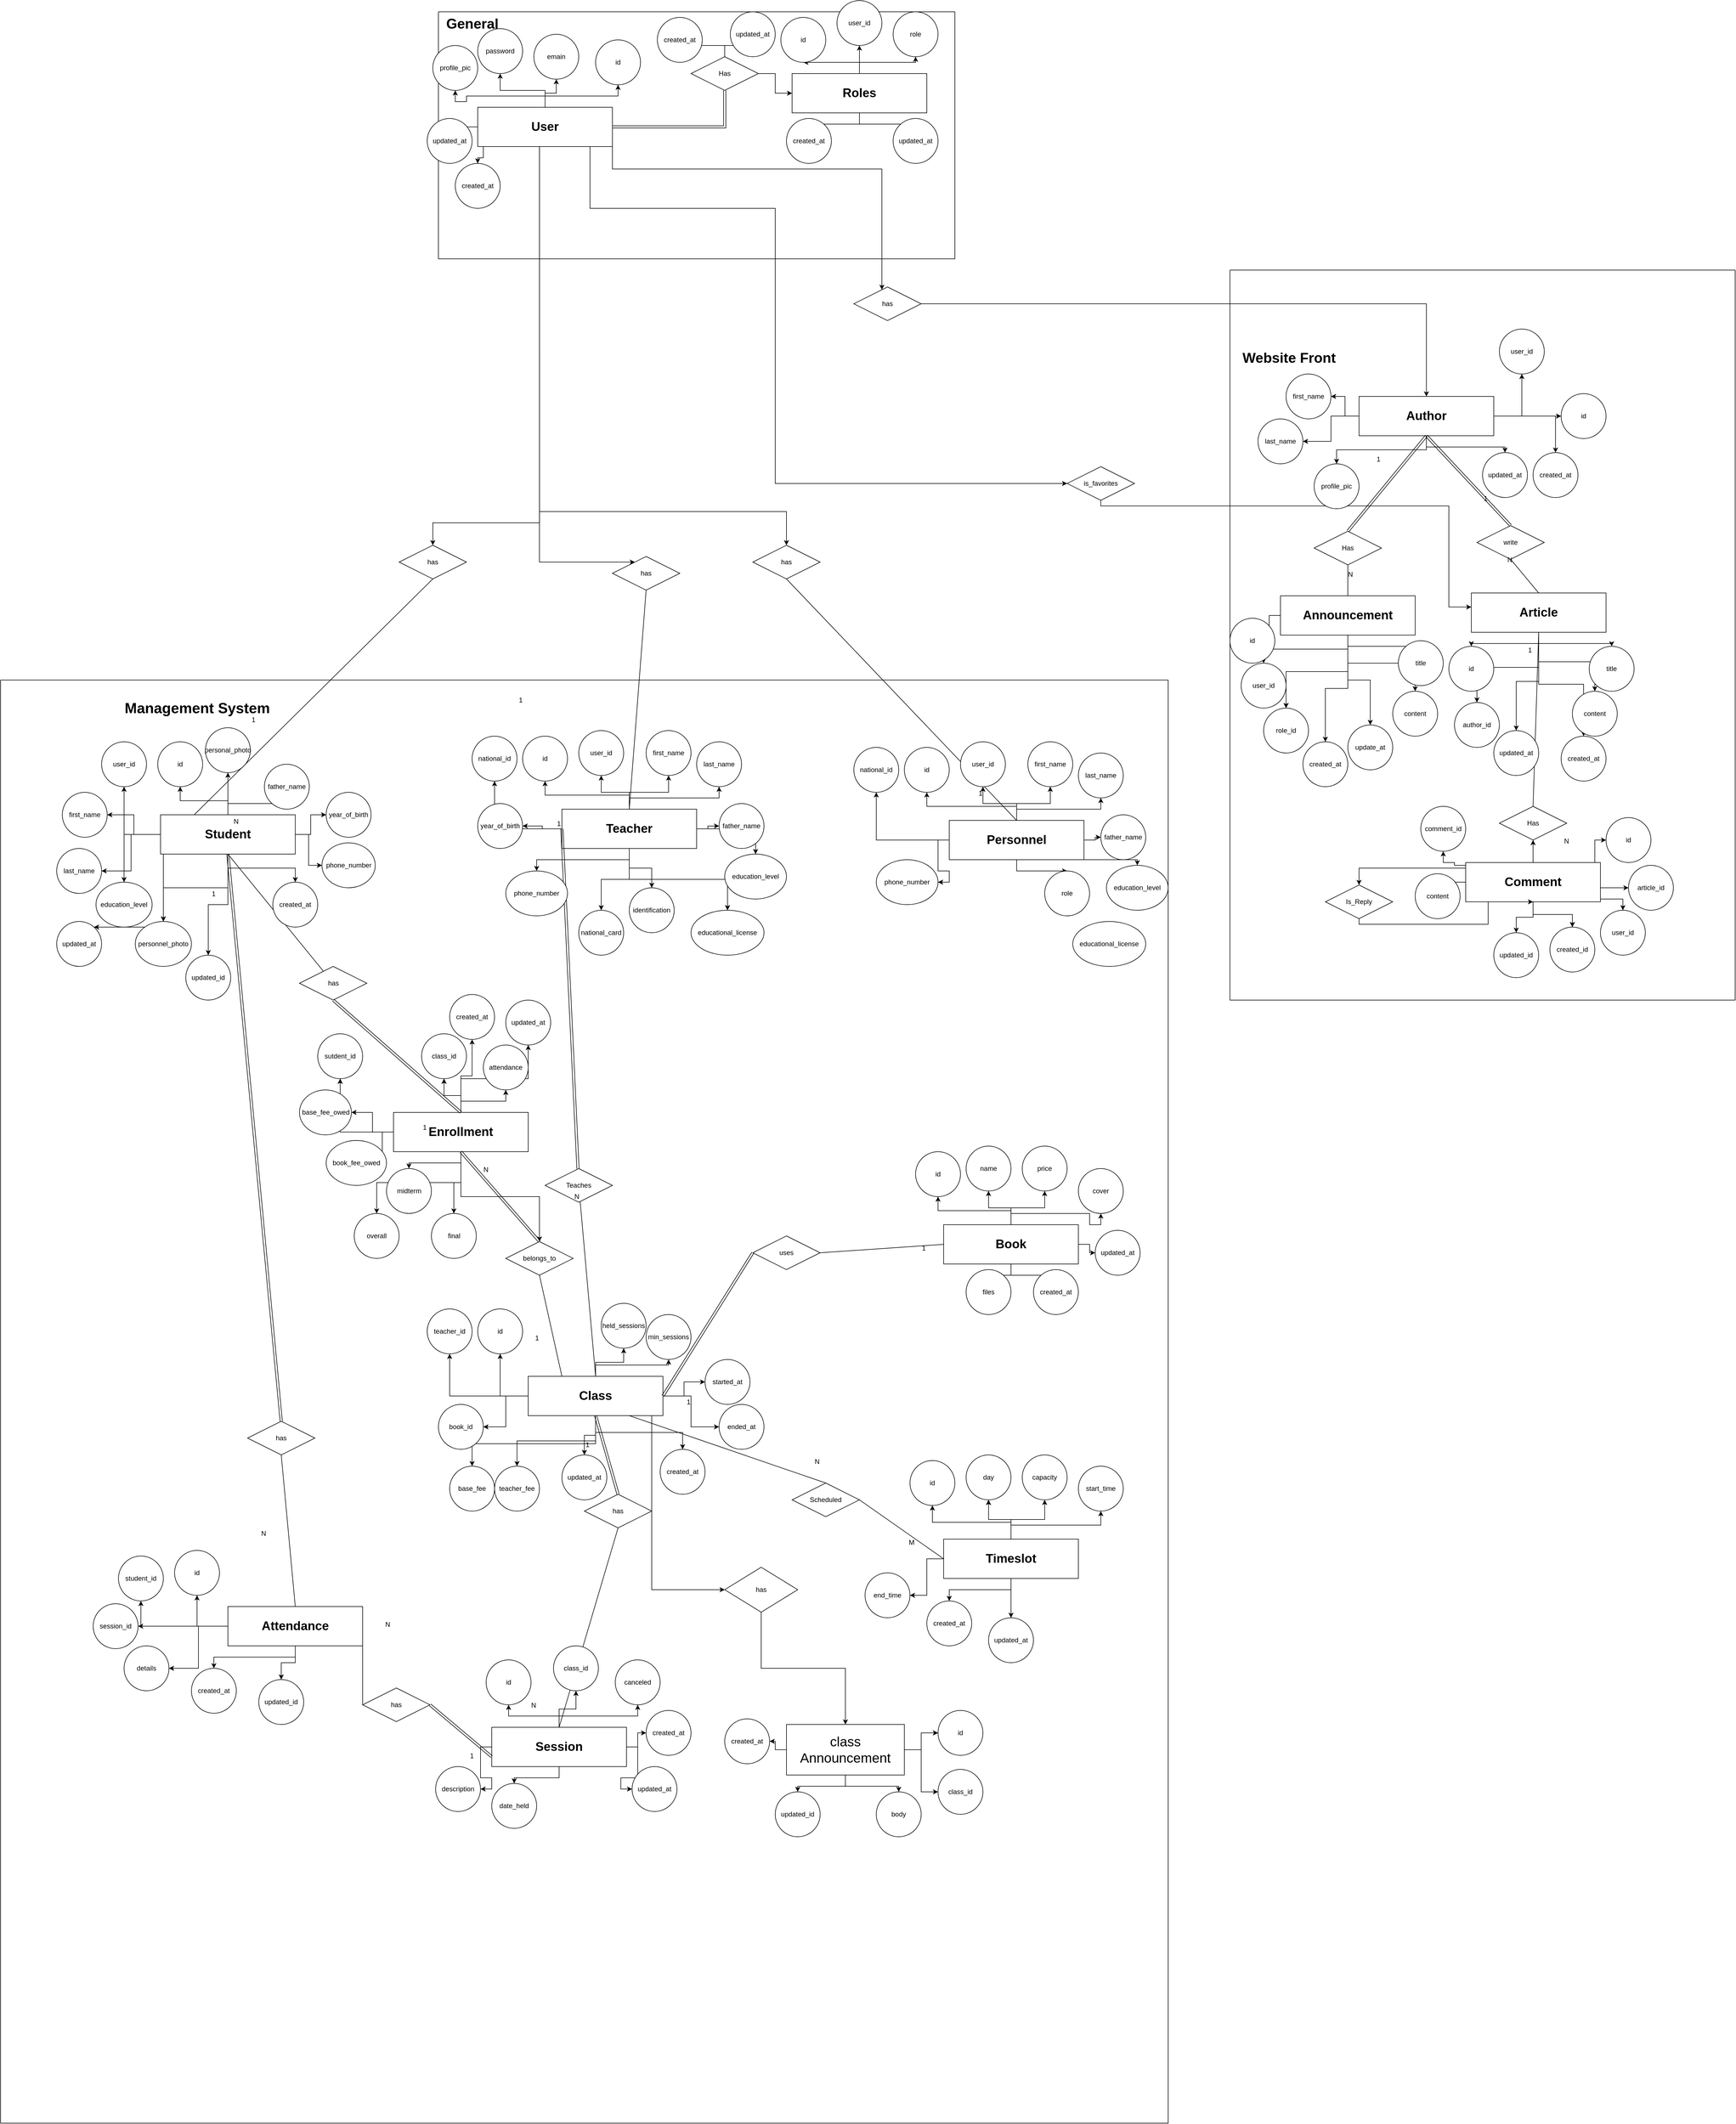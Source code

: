 <mxfile version="26.2.12">
  <diagram name="Page-1" id="tN5K2Nhks3WNrbRtYstL">
    <mxGraphModel dx="5225" dy="4810" grid="1" gridSize="10" guides="1" tooltips="1" connect="1" arrows="1" fold="1" page="1" pageScale="1" pageWidth="850" pageHeight="1100" math="0" shadow="0">
      <root>
        <mxCell id="0" />
        <mxCell id="1" parent="0" />
        <mxCell id="Qtv70iltkPXdNL7PVpSX-45" style="edgeStyle=orthogonalEdgeStyle;rounded=0;orthogonalLoop=1;jettySize=auto;html=1;" parent="1" source="GTe_rG1EHSNJOBv9OXUv-47" target="GTe_rG1EHSNJOBv9OXUv-21" edge="1">
          <mxGeometry relative="1" as="geometry">
            <Array as="points">
              <mxPoint x="1640" y="460" />
              <mxPoint x="1640" y="640" />
            </Array>
          </mxGeometry>
        </mxCell>
        <mxCell id="GTe_rG1EHSNJOBv9OXUv-47" value="is_favorites" style="shape=rhombus;perimeter=rhombusPerimeter;whiteSpace=wrap;html=1;align=center;" parent="1" vertex="1">
          <mxGeometry x="960" y="390" width="120" height="60" as="geometry" />
        </mxCell>
        <mxCell id="Qtv70iltkPXdNL7PVpSX-44" style="edgeStyle=orthogonalEdgeStyle;rounded=0;orthogonalLoop=1;jettySize=auto;html=1;" parent="1" source="uTlC51wtbgL0At9paiF0-66" target="GTe_rG1EHSNJOBv9OXUv-18" edge="1">
          <mxGeometry relative="1" as="geometry" />
        </mxCell>
        <mxCell id="uTlC51wtbgL0At9paiF0-66" value="has" style="shape=rhombus;perimeter=rhombusPerimeter;whiteSpace=wrap;html=1;align=center;" parent="1" vertex="1">
          <mxGeometry x="580" y="70" width="120" height="60" as="geometry" />
        </mxCell>
        <mxCell id="uTlC51wtbgL0At9paiF0-73" value="has" style="shape=rhombus;perimeter=rhombusPerimeter;whiteSpace=wrap;html=1;align=center;" parent="1" vertex="1">
          <mxGeometry x="400" y="530" width="120" height="60" as="geometry" />
        </mxCell>
        <mxCell id="uTlC51wtbgL0At9paiF0-74" value="has" style="shape=rhombus;perimeter=rhombusPerimeter;whiteSpace=wrap;html=1;align=center;" parent="1" vertex="1">
          <mxGeometry x="-230" y="530" width="120" height="60" as="geometry" />
        </mxCell>
        <mxCell id="uTlC51wtbgL0At9paiF0-80" value="has" style="shape=rhombus;perimeter=rhombusPerimeter;whiteSpace=wrap;html=1;align=center;" parent="1" vertex="1">
          <mxGeometry x="150" y="550" width="120" height="60" as="geometry" />
        </mxCell>
        <mxCell id="uTlC51wtbgL0At9paiF0-83" value="" style="endArrow=none;html=1;rounded=0;exitX=0.5;exitY=1;exitDx=0;exitDy=0;entryX=0.5;entryY=0;entryDx=0;entryDy=0;" parent="1" source="uTlC51wtbgL0At9paiF0-80" target="GTe_rG1EHSNJOBv9OXUv-53" edge="1">
          <mxGeometry relative="1" as="geometry">
            <mxPoint x="260" y="830" as="sourcePoint" />
            <mxPoint x="420" y="830" as="targetPoint" />
          </mxGeometry>
        </mxCell>
        <mxCell id="uTlC51wtbgL0At9paiF0-84" value="1" style="resizable=0;html=1;whiteSpace=wrap;align=right;verticalAlign=bottom;" parent="uTlC51wtbgL0At9paiF0-83" connectable="0" vertex="1">
          <mxGeometry x="1" relative="1" as="geometry">
            <mxPoint x="-189" y="-185" as="offset" />
          </mxGeometry>
        </mxCell>
        <mxCell id="uTlC51wtbgL0At9paiF0-85" value="" style="endArrow=none;html=1;rounded=0;exitX=0.5;exitY=1;exitDx=0;exitDy=0;entryX=0.25;entryY=0;entryDx=0;entryDy=0;" parent="1" source="uTlC51wtbgL0At9paiF0-74" target="GTe_rG1EHSNJOBv9OXUv-52" edge="1">
          <mxGeometry relative="1" as="geometry">
            <mxPoint x="260" y="830" as="sourcePoint" />
            <mxPoint x="420" y="830" as="targetPoint" />
          </mxGeometry>
        </mxCell>
        <mxCell id="uTlC51wtbgL0At9paiF0-86" value="1" style="resizable=0;html=1;whiteSpace=wrap;align=right;verticalAlign=bottom;" parent="uTlC51wtbgL0At9paiF0-85" connectable="0" vertex="1">
          <mxGeometry x="1" relative="1" as="geometry">
            <mxPoint x="110" y="-160" as="offset" />
          </mxGeometry>
        </mxCell>
        <mxCell id="uTlC51wtbgL0At9paiF0-87" value="" style="endArrow=none;html=1;rounded=0;exitX=0.5;exitY=1;exitDx=0;exitDy=0;entryX=0.5;entryY=0;entryDx=0;entryDy=0;" parent="1" source="uTlC51wtbgL0At9paiF0-73" target="GTe_rG1EHSNJOBv9OXUv-55" edge="1">
          <mxGeometry relative="1" as="geometry">
            <mxPoint x="330" y="650" as="sourcePoint" />
            <mxPoint x="490" y="650" as="targetPoint" />
          </mxGeometry>
        </mxCell>
        <mxCell id="uTlC51wtbgL0At9paiF0-88" value="1" style="resizable=0;html=1;whiteSpace=wrap;align=right;verticalAlign=bottom;" parent="uTlC51wtbgL0At9paiF0-87" connectable="0" vertex="1">
          <mxGeometry x="1" relative="1" as="geometry">
            <mxPoint x="-59" y="-39" as="offset" />
          </mxGeometry>
        </mxCell>
        <mxCell id="Qtv70iltkPXdNL7PVpSX-2" value="" style="swimlane;startSize=0;" parent="1" vertex="1">
          <mxGeometry x="-160" y="-420" width="920" height="440" as="geometry" />
        </mxCell>
        <mxCell id="Qtv70iltkPXdNL7PVpSX-5" style="edgeStyle=orthogonalEdgeStyle;rounded=0;orthogonalLoop=1;jettySize=auto;html=1;shape=link;" parent="Qtv70iltkPXdNL7PVpSX-2" source="GTe_rG1EHSNJOBv9OXUv-4" target="GTe_rG1EHSNJOBv9OXUv-8" edge="1">
          <mxGeometry relative="1" as="geometry" />
        </mxCell>
        <mxCell id="Qtv70iltkPXdNL7PVpSX-11" value="" style="edgeStyle=orthogonalEdgeStyle;rounded=0;orthogonalLoop=1;jettySize=auto;html=1;" parent="Qtv70iltkPXdNL7PVpSX-2" source="GTe_rG1EHSNJOBv9OXUv-4" target="Qtv70iltkPXdNL7PVpSX-10" edge="1">
          <mxGeometry relative="1" as="geometry" />
        </mxCell>
        <mxCell id="Qtv70iltkPXdNL7PVpSX-13" value="" style="edgeStyle=orthogonalEdgeStyle;rounded=0;orthogonalLoop=1;jettySize=auto;html=1;" parent="Qtv70iltkPXdNL7PVpSX-2" source="GTe_rG1EHSNJOBv9OXUv-4" target="Qtv70iltkPXdNL7PVpSX-12" edge="1">
          <mxGeometry relative="1" as="geometry" />
        </mxCell>
        <mxCell id="Qtv70iltkPXdNL7PVpSX-15" value="" style="edgeStyle=orthogonalEdgeStyle;rounded=0;orthogonalLoop=1;jettySize=auto;html=1;" parent="Qtv70iltkPXdNL7PVpSX-2" source="GTe_rG1EHSNJOBv9OXUv-4" target="Qtv70iltkPXdNL7PVpSX-14" edge="1">
          <mxGeometry relative="1" as="geometry" />
        </mxCell>
        <mxCell id="Qtv70iltkPXdNL7PVpSX-17" value="" style="edgeStyle=orthogonalEdgeStyle;rounded=0;orthogonalLoop=1;jettySize=auto;html=1;" parent="Qtv70iltkPXdNL7PVpSX-2" source="GTe_rG1EHSNJOBv9OXUv-4" target="Qtv70iltkPXdNL7PVpSX-16" edge="1">
          <mxGeometry relative="1" as="geometry" />
        </mxCell>
        <mxCell id="Qtv70iltkPXdNL7PVpSX-20" value="" style="edgeStyle=orthogonalEdgeStyle;rounded=0;orthogonalLoop=1;jettySize=auto;html=1;" parent="Qtv70iltkPXdNL7PVpSX-2" source="GTe_rG1EHSNJOBv9OXUv-4" target="Qtv70iltkPXdNL7PVpSX-19" edge="1">
          <mxGeometry relative="1" as="geometry">
            <Array as="points">
              <mxPoint x="80" y="260" />
              <mxPoint x="70" y="260" />
            </Array>
          </mxGeometry>
        </mxCell>
        <mxCell id="Qtv70iltkPXdNL7PVpSX-22" value="" style="edgeStyle=orthogonalEdgeStyle;rounded=0;orthogonalLoop=1;jettySize=auto;html=1;" parent="Qtv70iltkPXdNL7PVpSX-2" source="GTe_rG1EHSNJOBv9OXUv-4" target="Qtv70iltkPXdNL7PVpSX-21" edge="1">
          <mxGeometry relative="1" as="geometry" />
        </mxCell>
        <mxCell id="GTe_rG1EHSNJOBv9OXUv-4" value="&lt;b&gt;&lt;font style=&quot;font-size: 22px;&quot;&gt;User&lt;/font&gt;&lt;/b&gt;" style="whiteSpace=wrap;html=1;align=center;" parent="Qtv70iltkPXdNL7PVpSX-2" vertex="1">
          <mxGeometry x="70" y="170" width="240" height="70" as="geometry" />
        </mxCell>
        <mxCell id="Qtv70iltkPXdNL7PVpSX-24" value="" style="edgeStyle=orthogonalEdgeStyle;rounded=0;orthogonalLoop=1;jettySize=auto;html=1;" parent="Qtv70iltkPXdNL7PVpSX-2" source="GTe_rG1EHSNJOBv9OXUv-5" target="Qtv70iltkPXdNL7PVpSX-23" edge="1">
          <mxGeometry relative="1" as="geometry" />
        </mxCell>
        <mxCell id="Qtv70iltkPXdNL7PVpSX-26" value="" style="edgeStyle=orthogonalEdgeStyle;rounded=0;orthogonalLoop=1;jettySize=auto;html=1;" parent="Qtv70iltkPXdNL7PVpSX-2" source="GTe_rG1EHSNJOBv9OXUv-5" target="Qtv70iltkPXdNL7PVpSX-25" edge="1">
          <mxGeometry relative="1" as="geometry" />
        </mxCell>
        <mxCell id="Qtv70iltkPXdNL7PVpSX-28" value="" style="edgeStyle=orthogonalEdgeStyle;rounded=0;orthogonalLoop=1;jettySize=auto;html=1;" parent="Qtv70iltkPXdNL7PVpSX-2" source="GTe_rG1EHSNJOBv9OXUv-5" target="Qtv70iltkPXdNL7PVpSX-27" edge="1">
          <mxGeometry relative="1" as="geometry" />
        </mxCell>
        <mxCell id="Qtv70iltkPXdNL7PVpSX-30" value="" style="edgeStyle=orthogonalEdgeStyle;rounded=0;orthogonalLoop=1;jettySize=auto;html=1;" parent="Qtv70iltkPXdNL7PVpSX-2" source="GTe_rG1EHSNJOBv9OXUv-5" target="Qtv70iltkPXdNL7PVpSX-29" edge="1">
          <mxGeometry relative="1" as="geometry" />
        </mxCell>
        <mxCell id="Qtv70iltkPXdNL7PVpSX-32" value="" style="edgeStyle=orthogonalEdgeStyle;rounded=0;orthogonalLoop=1;jettySize=auto;html=1;" parent="Qtv70iltkPXdNL7PVpSX-2" source="GTe_rG1EHSNJOBv9OXUv-5" target="Qtv70iltkPXdNL7PVpSX-31" edge="1">
          <mxGeometry relative="1" as="geometry" />
        </mxCell>
        <mxCell id="GTe_rG1EHSNJOBv9OXUv-5" value="&lt;b&gt;&lt;font style=&quot;font-size: 22px;&quot;&gt;Roles&lt;/font&gt;&lt;/b&gt;" style="whiteSpace=wrap;html=1;align=center;" parent="Qtv70iltkPXdNL7PVpSX-2" vertex="1">
          <mxGeometry x="630" y="110" width="240" height="70" as="geometry" />
        </mxCell>
        <mxCell id="Qtv70iltkPXdNL7PVpSX-4" style="edgeStyle=orthogonalEdgeStyle;rounded=0;orthogonalLoop=1;jettySize=auto;html=1;" parent="Qtv70iltkPXdNL7PVpSX-2" source="GTe_rG1EHSNJOBv9OXUv-8" target="GTe_rG1EHSNJOBv9OXUv-5" edge="1">
          <mxGeometry relative="1" as="geometry" />
        </mxCell>
        <mxCell id="Qtv70iltkPXdNL7PVpSX-41" value="" style="edgeStyle=orthogonalEdgeStyle;rounded=0;orthogonalLoop=1;jettySize=auto;html=1;" parent="Qtv70iltkPXdNL7PVpSX-2" source="GTe_rG1EHSNJOBv9OXUv-8" target="Qtv70iltkPXdNL7PVpSX-40" edge="1">
          <mxGeometry relative="1" as="geometry" />
        </mxCell>
        <mxCell id="Qtv70iltkPXdNL7PVpSX-43" value="" style="edgeStyle=orthogonalEdgeStyle;rounded=0;orthogonalLoop=1;jettySize=auto;html=1;" parent="Qtv70iltkPXdNL7PVpSX-2" source="GTe_rG1EHSNJOBv9OXUv-8" target="Qtv70iltkPXdNL7PVpSX-42" edge="1">
          <mxGeometry relative="1" as="geometry" />
        </mxCell>
        <mxCell id="GTe_rG1EHSNJOBv9OXUv-8" value="Has" style="shape=rhombus;perimeter=rhombusPerimeter;whiteSpace=wrap;html=1;align=center;" parent="Qtv70iltkPXdNL7PVpSX-2" vertex="1">
          <mxGeometry x="450" y="80" width="120" height="60" as="geometry" />
        </mxCell>
        <mxCell id="Qtv70iltkPXdNL7PVpSX-10" value="id" style="ellipse;whiteSpace=wrap;html=1;" parent="Qtv70iltkPXdNL7PVpSX-2" vertex="1">
          <mxGeometry x="280" y="50" width="80" height="80" as="geometry" />
        </mxCell>
        <mxCell id="Qtv70iltkPXdNL7PVpSX-12" value="emain" style="ellipse;whiteSpace=wrap;html=1;" parent="Qtv70iltkPXdNL7PVpSX-2" vertex="1">
          <mxGeometry x="170" y="40" width="80" height="80" as="geometry" />
        </mxCell>
        <mxCell id="Qtv70iltkPXdNL7PVpSX-14" value="password" style="ellipse;whiteSpace=wrap;html=1;" parent="Qtv70iltkPXdNL7PVpSX-2" vertex="1">
          <mxGeometry x="70" y="30" width="80" height="80" as="geometry" />
        </mxCell>
        <mxCell id="Qtv70iltkPXdNL7PVpSX-16" value="profile_pic" style="ellipse;whiteSpace=wrap;html=1;" parent="Qtv70iltkPXdNL7PVpSX-2" vertex="1">
          <mxGeometry x="-10" y="60" width="80" height="80" as="geometry" />
        </mxCell>
        <mxCell id="Qtv70iltkPXdNL7PVpSX-19" value="created_at" style="ellipse;whiteSpace=wrap;html=1;" parent="Qtv70iltkPXdNL7PVpSX-2" vertex="1">
          <mxGeometry x="30" y="270" width="80" height="80" as="geometry" />
        </mxCell>
        <mxCell id="Qtv70iltkPXdNL7PVpSX-21" value="updated_at" style="ellipse;whiteSpace=wrap;html=1;" parent="Qtv70iltkPXdNL7PVpSX-2" vertex="1">
          <mxGeometry x="-20" y="190" width="80" height="80" as="geometry" />
        </mxCell>
        <mxCell id="Qtv70iltkPXdNL7PVpSX-23" value="id" style="ellipse;whiteSpace=wrap;html=1;" parent="Qtv70iltkPXdNL7PVpSX-2" vertex="1">
          <mxGeometry x="610" y="10" width="80" height="80" as="geometry" />
        </mxCell>
        <mxCell id="Qtv70iltkPXdNL7PVpSX-25" value="user_id" style="ellipse;whiteSpace=wrap;html=1;" parent="Qtv70iltkPXdNL7PVpSX-2" vertex="1">
          <mxGeometry x="710" y="-20" width="80" height="80" as="geometry" />
        </mxCell>
        <mxCell id="Qtv70iltkPXdNL7PVpSX-27" value="role" style="ellipse;whiteSpace=wrap;html=1;" parent="Qtv70iltkPXdNL7PVpSX-2" vertex="1">
          <mxGeometry x="810" width="80" height="80" as="geometry" />
        </mxCell>
        <mxCell id="Qtv70iltkPXdNL7PVpSX-29" value="created_at" style="ellipse;whiteSpace=wrap;html=1;" parent="Qtv70iltkPXdNL7PVpSX-2" vertex="1">
          <mxGeometry x="620" y="190" width="80" height="80" as="geometry" />
        </mxCell>
        <mxCell id="Qtv70iltkPXdNL7PVpSX-31" value="updated_at" style="ellipse;whiteSpace=wrap;html=1;" parent="Qtv70iltkPXdNL7PVpSX-2" vertex="1">
          <mxGeometry x="810" y="190" width="80" height="80" as="geometry" />
        </mxCell>
        <mxCell id="Qtv70iltkPXdNL7PVpSX-40" value="created_at" style="ellipse;whiteSpace=wrap;html=1;" parent="Qtv70iltkPXdNL7PVpSX-2" vertex="1">
          <mxGeometry x="390" y="10" width="80" height="80" as="geometry" />
        </mxCell>
        <mxCell id="Qtv70iltkPXdNL7PVpSX-42" value="updated_at" style="ellipse;whiteSpace=wrap;html=1;" parent="Qtv70iltkPXdNL7PVpSX-2" vertex="1">
          <mxGeometry x="520" width="80" height="80" as="geometry" />
        </mxCell>
        <mxCell id="GTe_rG1EHSNJOBv9OXUv-17" value="&lt;font style=&quot;font-size: 25px;&quot;&gt;&lt;b&gt;General&lt;/b&gt;&lt;/font&gt;" style="text;html=1;align=center;verticalAlign=middle;resizable=0;points=[];autosize=1;strokeColor=none;fillColor=none;" parent="Qtv70iltkPXdNL7PVpSX-2" vertex="1">
          <mxGeometry width="120" height="40" as="geometry" />
        </mxCell>
        <mxCell id="Qtv70iltkPXdNL7PVpSX-6" style="edgeStyle=orthogonalEdgeStyle;rounded=0;orthogonalLoop=1;jettySize=auto;html=1;" parent="1" source="GTe_rG1EHSNJOBv9OXUv-4" target="uTlC51wtbgL0At9paiF0-66" edge="1">
          <mxGeometry relative="1" as="geometry">
            <Array as="points">
              <mxPoint x="150" y="-140" />
              <mxPoint x="630" y="-140" />
            </Array>
          </mxGeometry>
        </mxCell>
        <mxCell id="Qtv70iltkPXdNL7PVpSX-7" style="edgeStyle=orthogonalEdgeStyle;rounded=0;orthogonalLoop=1;jettySize=auto;html=1;" parent="1" source="GTe_rG1EHSNJOBv9OXUv-4" target="GTe_rG1EHSNJOBv9OXUv-47" edge="1">
          <mxGeometry relative="1" as="geometry">
            <Array as="points">
              <mxPoint x="110" y="-70" />
              <mxPoint x="440" y="-70" />
              <mxPoint x="440" y="420" />
              <mxPoint x="960" y="420" />
            </Array>
          </mxGeometry>
        </mxCell>
        <mxCell id="Qtv70iltkPXdNL7PVpSX-9" style="edgeStyle=orthogonalEdgeStyle;rounded=0;orthogonalLoop=1;jettySize=auto;html=1;" parent="1" source="GTe_rG1EHSNJOBv9OXUv-4" target="uTlC51wtbgL0At9paiF0-80" edge="1">
          <mxGeometry relative="1" as="geometry">
            <mxPoint x="20.0" y="-200" as="sourcePoint" />
            <mxPoint x="170.118" y="560.059" as="targetPoint" />
            <Array as="points">
              <mxPoint x="20" y="560" />
            </Array>
          </mxGeometry>
        </mxCell>
        <mxCell id="Qtv70iltkPXdNL7PVpSX-18" style="edgeStyle=orthogonalEdgeStyle;rounded=0;orthogonalLoop=1;jettySize=auto;html=1;" parent="1" target="uTlC51wtbgL0At9paiF0-74" edge="1">
          <mxGeometry relative="1" as="geometry">
            <mxPoint x="20.073" y="-180" as="sourcePoint" />
            <mxPoint x="-89.997" y="560.023" as="targetPoint" />
            <Array as="points">
              <mxPoint x="20" y="490" />
              <mxPoint x="-170" y="490" />
            </Array>
          </mxGeometry>
        </mxCell>
        <mxCell id="Qtv70iltkPXdNL7PVpSX-33" value="" style="swimlane;startSize=0;" parent="1" vertex="1">
          <mxGeometry x="1250" y="40" width="900" height="1300" as="geometry" />
        </mxCell>
        <mxCell id="Qtv70iltkPXdNL7PVpSX-49" value="" style="edgeStyle=orthogonalEdgeStyle;rounded=0;orthogonalLoop=1;jettySize=auto;html=1;" parent="Qtv70iltkPXdNL7PVpSX-33" source="GTe_rG1EHSNJOBv9OXUv-18" target="Qtv70iltkPXdNL7PVpSX-48" edge="1">
          <mxGeometry relative="1" as="geometry" />
        </mxCell>
        <mxCell id="Qtv70iltkPXdNL7PVpSX-53" value="" style="edgeStyle=orthogonalEdgeStyle;rounded=0;orthogonalLoop=1;jettySize=auto;html=1;" parent="Qtv70iltkPXdNL7PVpSX-33" source="GTe_rG1EHSNJOBv9OXUv-18" target="Qtv70iltkPXdNL7PVpSX-52" edge="1">
          <mxGeometry relative="1" as="geometry" />
        </mxCell>
        <mxCell id="Qtv70iltkPXdNL7PVpSX-55" value="" style="edgeStyle=orthogonalEdgeStyle;rounded=0;orthogonalLoop=1;jettySize=auto;html=1;" parent="Qtv70iltkPXdNL7PVpSX-33" source="GTe_rG1EHSNJOBv9OXUv-18" target="Qtv70iltkPXdNL7PVpSX-54" edge="1">
          <mxGeometry relative="1" as="geometry" />
        </mxCell>
        <mxCell id="Qtv70iltkPXdNL7PVpSX-57" value="" style="edgeStyle=orthogonalEdgeStyle;rounded=0;orthogonalLoop=1;jettySize=auto;html=1;" parent="Qtv70iltkPXdNL7PVpSX-33" source="GTe_rG1EHSNJOBv9OXUv-18" target="Qtv70iltkPXdNL7PVpSX-56" edge="1">
          <mxGeometry relative="1" as="geometry" />
        </mxCell>
        <mxCell id="Qtv70iltkPXdNL7PVpSX-59" value="" style="edgeStyle=orthogonalEdgeStyle;rounded=0;orthogonalLoop=1;jettySize=auto;html=1;" parent="Qtv70iltkPXdNL7PVpSX-33" source="GTe_rG1EHSNJOBv9OXUv-18" target="Qtv70iltkPXdNL7PVpSX-58" edge="1">
          <mxGeometry relative="1" as="geometry" />
        </mxCell>
        <mxCell id="Qtv70iltkPXdNL7PVpSX-61" value="" style="edgeStyle=orthogonalEdgeStyle;rounded=0;orthogonalLoop=1;jettySize=auto;html=1;" parent="Qtv70iltkPXdNL7PVpSX-33" source="GTe_rG1EHSNJOBv9OXUv-18" target="Qtv70iltkPXdNL7PVpSX-60" edge="1">
          <mxGeometry relative="1" as="geometry" />
        </mxCell>
        <mxCell id="GTe_rG1EHSNJOBv9OXUv-18" value="&lt;span style=&quot;font-size: 22px;&quot;&gt;&lt;b&gt;Author&lt;/b&gt;&lt;/span&gt;" style="whiteSpace=wrap;html=1;align=center;" parent="Qtv70iltkPXdNL7PVpSX-33" vertex="1">
          <mxGeometry x="230" y="225" width="240" height="70" as="geometry" />
        </mxCell>
        <mxCell id="GTe_rG1EHSNJOBv9OXUv-38" value="write" style="shape=rhombus;perimeter=rhombusPerimeter;whiteSpace=wrap;html=1;align=center;" parent="Qtv70iltkPXdNL7PVpSX-33" vertex="1">
          <mxGeometry x="440" y="455" width="120" height="60" as="geometry" />
        </mxCell>
        <mxCell id="GTe_rG1EHSNJOBv9OXUv-43" value="" style="shape=link;html=1;rounded=0;exitX=0.5;exitY=1;exitDx=0;exitDy=0;entryX=0.5;entryY=0;entryDx=0;entryDy=0;" parent="Qtv70iltkPXdNL7PVpSX-33" source="GTe_rG1EHSNJOBv9OXUv-18" target="GTe_rG1EHSNJOBv9OXUv-38" edge="1">
          <mxGeometry relative="1" as="geometry">
            <mxPoint x="-260" y="310" as="sourcePoint" />
            <mxPoint x="-100" y="310" as="targetPoint" />
          </mxGeometry>
        </mxCell>
        <mxCell id="GTe_rG1EHSNJOBv9OXUv-44" value="1" style="resizable=0;html=1;whiteSpace=wrap;align=right;verticalAlign=bottom;" parent="GTe_rG1EHSNJOBv9OXUv-43" connectable="0" vertex="1">
          <mxGeometry x="1" relative="1" as="geometry">
            <mxPoint x="-40" y="-40" as="offset" />
          </mxGeometry>
        </mxCell>
        <mxCell id="GTe_rG1EHSNJOBv9OXUv-37" value="Has" style="shape=rhombus;perimeter=rhombusPerimeter;whiteSpace=wrap;html=1;align=center;" parent="Qtv70iltkPXdNL7PVpSX-33" vertex="1">
          <mxGeometry x="150" y="465" width="120" height="60" as="geometry" />
        </mxCell>
        <mxCell id="GTe_rG1EHSNJOBv9OXUv-39" value="" style="shape=link;html=1;rounded=0;exitX=0.5;exitY=0;exitDx=0;exitDy=0;entryX=0.5;entryY=1;entryDx=0;entryDy=0;" parent="Qtv70iltkPXdNL7PVpSX-33" source="GTe_rG1EHSNJOBv9OXUv-37" target="GTe_rG1EHSNJOBv9OXUv-18" edge="1">
          <mxGeometry relative="1" as="geometry">
            <mxPoint x="-260" y="310" as="sourcePoint" />
            <mxPoint x="-100" y="310" as="targetPoint" />
          </mxGeometry>
        </mxCell>
        <mxCell id="GTe_rG1EHSNJOBv9OXUv-40" value="1" style="resizable=0;html=1;whiteSpace=wrap;align=right;verticalAlign=bottom;" parent="GTe_rG1EHSNJOBv9OXUv-39" connectable="0" vertex="1">
          <mxGeometry x="1" relative="1" as="geometry">
            <mxPoint x="-80" y="50" as="offset" />
          </mxGeometry>
        </mxCell>
        <mxCell id="Qtv70iltkPXdNL7PVpSX-63" value="" style="edgeStyle=orthogonalEdgeStyle;rounded=0;orthogonalLoop=1;jettySize=auto;html=1;" parent="Qtv70iltkPXdNL7PVpSX-33" source="GTe_rG1EHSNJOBv9OXUv-20" target="Qtv70iltkPXdNL7PVpSX-62" edge="1">
          <mxGeometry relative="1" as="geometry" />
        </mxCell>
        <mxCell id="Qtv70iltkPXdNL7PVpSX-65" value="" style="edgeStyle=orthogonalEdgeStyle;rounded=0;orthogonalLoop=1;jettySize=auto;html=1;" parent="Qtv70iltkPXdNL7PVpSX-33" source="GTe_rG1EHSNJOBv9OXUv-20" target="Qtv70iltkPXdNL7PVpSX-64" edge="1">
          <mxGeometry relative="1" as="geometry" />
        </mxCell>
        <mxCell id="Qtv70iltkPXdNL7PVpSX-67" value="" style="edgeStyle=orthogonalEdgeStyle;rounded=0;orthogonalLoop=1;jettySize=auto;html=1;" parent="Qtv70iltkPXdNL7PVpSX-33" source="GTe_rG1EHSNJOBv9OXUv-20" target="Qtv70iltkPXdNL7PVpSX-66" edge="1">
          <mxGeometry relative="1" as="geometry" />
        </mxCell>
        <mxCell id="Qtv70iltkPXdNL7PVpSX-68" value="" style="edgeStyle=orthogonalEdgeStyle;rounded=0;orthogonalLoop=1;jettySize=auto;html=1;" parent="Qtv70iltkPXdNL7PVpSX-33" source="GTe_rG1EHSNJOBv9OXUv-20" target="Qtv70iltkPXdNL7PVpSX-66" edge="1">
          <mxGeometry relative="1" as="geometry" />
        </mxCell>
        <mxCell id="Qtv70iltkPXdNL7PVpSX-70" value="" style="edgeStyle=orthogonalEdgeStyle;rounded=0;orthogonalLoop=1;jettySize=auto;html=1;" parent="Qtv70iltkPXdNL7PVpSX-33" source="GTe_rG1EHSNJOBv9OXUv-20" target="Qtv70iltkPXdNL7PVpSX-69" edge="1">
          <mxGeometry relative="1" as="geometry" />
        </mxCell>
        <mxCell id="Qtv70iltkPXdNL7PVpSX-72" value="" style="edgeStyle=orthogonalEdgeStyle;rounded=0;orthogonalLoop=1;jettySize=auto;html=1;" parent="Qtv70iltkPXdNL7PVpSX-33" source="GTe_rG1EHSNJOBv9OXUv-20" target="Qtv70iltkPXdNL7PVpSX-71" edge="1">
          <mxGeometry relative="1" as="geometry" />
        </mxCell>
        <mxCell id="Qtv70iltkPXdNL7PVpSX-74" value="" style="edgeStyle=orthogonalEdgeStyle;rounded=0;orthogonalLoop=1;jettySize=auto;html=1;" parent="Qtv70iltkPXdNL7PVpSX-33" source="GTe_rG1EHSNJOBv9OXUv-20" target="Qtv70iltkPXdNL7PVpSX-73" edge="1">
          <mxGeometry relative="1" as="geometry" />
        </mxCell>
        <mxCell id="Qtv70iltkPXdNL7PVpSX-76" value="" style="edgeStyle=orthogonalEdgeStyle;rounded=0;orthogonalLoop=1;jettySize=auto;html=1;" parent="Qtv70iltkPXdNL7PVpSX-33" source="GTe_rG1EHSNJOBv9OXUv-20" target="Qtv70iltkPXdNL7PVpSX-75" edge="1">
          <mxGeometry relative="1" as="geometry" />
        </mxCell>
        <mxCell id="GTe_rG1EHSNJOBv9OXUv-20" value="&lt;span style=&quot;font-size: 22px;&quot;&gt;&lt;b&gt;Announcement&lt;/b&gt;&lt;/span&gt;" style="whiteSpace=wrap;html=1;align=center;" parent="Qtv70iltkPXdNL7PVpSX-33" vertex="1">
          <mxGeometry x="90" y="580" width="240" height="70" as="geometry" />
        </mxCell>
        <mxCell id="GTe_rG1EHSNJOBv9OXUv-41" value="" style="endArrow=none;html=1;rounded=0;exitX=0.5;exitY=1;exitDx=0;exitDy=0;entryX=0.5;entryY=0;entryDx=0;entryDy=0;" parent="Qtv70iltkPXdNL7PVpSX-33" source="GTe_rG1EHSNJOBv9OXUv-37" target="GTe_rG1EHSNJOBv9OXUv-20" edge="1">
          <mxGeometry relative="1" as="geometry">
            <mxPoint x="270" y="610" as="sourcePoint" />
            <mxPoint x="430" y="610" as="targetPoint" />
          </mxGeometry>
        </mxCell>
        <mxCell id="GTe_rG1EHSNJOBv9OXUv-42" value="N" style="resizable=0;html=1;whiteSpace=wrap;align=right;verticalAlign=bottom;" parent="GTe_rG1EHSNJOBv9OXUv-41" connectable="0" vertex="1">
          <mxGeometry x="1" relative="1" as="geometry">
            <mxPoint x="10" y="-30" as="offset" />
          </mxGeometry>
        </mxCell>
        <mxCell id="Qtv70iltkPXdNL7PVpSX-78" value="" style="edgeStyle=orthogonalEdgeStyle;rounded=0;orthogonalLoop=1;jettySize=auto;html=1;" parent="Qtv70iltkPXdNL7PVpSX-33" source="GTe_rG1EHSNJOBv9OXUv-21" target="Qtv70iltkPXdNL7PVpSX-77" edge="1">
          <mxGeometry relative="1" as="geometry" />
        </mxCell>
        <mxCell id="Qtv70iltkPXdNL7PVpSX-80" value="" style="edgeStyle=orthogonalEdgeStyle;rounded=0;orthogonalLoop=1;jettySize=auto;html=1;" parent="Qtv70iltkPXdNL7PVpSX-33" source="GTe_rG1EHSNJOBv9OXUv-21" target="Qtv70iltkPXdNL7PVpSX-79" edge="1">
          <mxGeometry relative="1" as="geometry" />
        </mxCell>
        <mxCell id="Qtv70iltkPXdNL7PVpSX-82" value="" style="edgeStyle=orthogonalEdgeStyle;rounded=0;orthogonalLoop=1;jettySize=auto;html=1;" parent="Qtv70iltkPXdNL7PVpSX-33" source="GTe_rG1EHSNJOBv9OXUv-21" target="Qtv70iltkPXdNL7PVpSX-81" edge="1">
          <mxGeometry relative="1" as="geometry" />
        </mxCell>
        <mxCell id="Qtv70iltkPXdNL7PVpSX-84" value="" style="edgeStyle=orthogonalEdgeStyle;rounded=0;orthogonalLoop=1;jettySize=auto;html=1;" parent="Qtv70iltkPXdNL7PVpSX-33" source="GTe_rG1EHSNJOBv9OXUv-21" target="Qtv70iltkPXdNL7PVpSX-83" edge="1">
          <mxGeometry relative="1" as="geometry" />
        </mxCell>
        <mxCell id="Qtv70iltkPXdNL7PVpSX-86" value="" style="edgeStyle=orthogonalEdgeStyle;rounded=0;orthogonalLoop=1;jettySize=auto;html=1;" parent="Qtv70iltkPXdNL7PVpSX-33" source="GTe_rG1EHSNJOBv9OXUv-21" target="Qtv70iltkPXdNL7PVpSX-85" edge="1">
          <mxGeometry relative="1" as="geometry" />
        </mxCell>
        <mxCell id="Qtv70iltkPXdNL7PVpSX-88" value="" style="edgeStyle=orthogonalEdgeStyle;rounded=0;orthogonalLoop=1;jettySize=auto;html=1;" parent="Qtv70iltkPXdNL7PVpSX-33" source="GTe_rG1EHSNJOBv9OXUv-21" target="Qtv70iltkPXdNL7PVpSX-87" edge="1">
          <mxGeometry relative="1" as="geometry" />
        </mxCell>
        <mxCell id="GTe_rG1EHSNJOBv9OXUv-21" value="&lt;span style=&quot;font-size: 22px;&quot;&gt;&lt;b&gt;Article&lt;/b&gt;&lt;/span&gt;" style="whiteSpace=wrap;html=1;align=center;" parent="Qtv70iltkPXdNL7PVpSX-33" vertex="1">
          <mxGeometry x="430" y="575" width="240" height="70" as="geometry" />
        </mxCell>
        <mxCell id="GTe_rG1EHSNJOBv9OXUv-45" value="" style="endArrow=none;html=1;rounded=0;exitX=0.5;exitY=1;exitDx=0;exitDy=0;entryX=0.5;entryY=0;entryDx=0;entryDy=0;" parent="Qtv70iltkPXdNL7PVpSX-33" source="GTe_rG1EHSNJOBv9OXUv-38" target="GTe_rG1EHSNJOBv9OXUv-21" edge="1">
          <mxGeometry relative="1" as="geometry">
            <mxPoint x="270" y="610" as="sourcePoint" />
            <mxPoint x="430" y="610" as="targetPoint" />
          </mxGeometry>
        </mxCell>
        <mxCell id="GTe_rG1EHSNJOBv9OXUv-46" value="N" style="resizable=0;html=1;whiteSpace=wrap;align=right;verticalAlign=bottom;" parent="GTe_rG1EHSNJOBv9OXUv-45" connectable="0" vertex="1">
          <mxGeometry x="1" relative="1" as="geometry">
            <mxPoint x="-45" y="-50" as="offset" />
          </mxGeometry>
        </mxCell>
        <mxCell id="GTe_rG1EHSNJOBv9OXUv-23" value="Has" style="shape=rhombus;perimeter=rhombusPerimeter;whiteSpace=wrap;html=1;align=center;" parent="Qtv70iltkPXdNL7PVpSX-33" vertex="1">
          <mxGeometry x="480" y="955" width="120" height="60" as="geometry" />
        </mxCell>
        <mxCell id="GTe_rG1EHSNJOBv9OXUv-35" value="" style="endArrow=none;html=1;rounded=0;exitX=0.5;exitY=0;exitDx=0;exitDy=0;entryX=0.5;entryY=1;entryDx=0;entryDy=0;" parent="Qtv70iltkPXdNL7PVpSX-33" source="GTe_rG1EHSNJOBv9OXUv-23" target="GTe_rG1EHSNJOBv9OXUv-21" edge="1">
          <mxGeometry relative="1" as="geometry">
            <mxPoint x="310" y="680" as="sourcePoint" />
            <mxPoint x="470" y="680" as="targetPoint" />
          </mxGeometry>
        </mxCell>
        <mxCell id="GTe_rG1EHSNJOBv9OXUv-36" value="1" style="resizable=0;html=1;whiteSpace=wrap;align=right;verticalAlign=bottom;" parent="GTe_rG1EHSNJOBv9OXUv-35" connectable="0" vertex="1">
          <mxGeometry x="1" relative="1" as="geometry">
            <mxPoint x="-10" y="40" as="offset" />
          </mxGeometry>
        </mxCell>
        <mxCell id="Qtv70iltkPXdNL7PVpSX-46" style="edgeStyle=orthogonalEdgeStyle;rounded=0;orthogonalLoop=1;jettySize=auto;html=1;" parent="Qtv70iltkPXdNL7PVpSX-33" source="GTe_rG1EHSNJOBv9OXUv-22" target="GTe_rG1EHSNJOBv9OXUv-24" edge="1">
          <mxGeometry relative="1" as="geometry">
            <Array as="points">
              <mxPoint x="230" y="1065" />
            </Array>
          </mxGeometry>
        </mxCell>
        <mxCell id="Qtv70iltkPXdNL7PVpSX-92" value="" style="edgeStyle=orthogonalEdgeStyle;rounded=0;orthogonalLoop=1;jettySize=auto;html=1;" parent="Qtv70iltkPXdNL7PVpSX-33" source="GTe_rG1EHSNJOBv9OXUv-22" target="Qtv70iltkPXdNL7PVpSX-89" edge="1">
          <mxGeometry relative="1" as="geometry">
            <Array as="points">
              <mxPoint x="650" y="1015" />
            </Array>
          </mxGeometry>
        </mxCell>
        <mxCell id="Qtv70iltkPXdNL7PVpSX-94" value="" style="edgeStyle=orthogonalEdgeStyle;rounded=0;orthogonalLoop=1;jettySize=auto;html=1;" parent="Qtv70iltkPXdNL7PVpSX-33" source="GTe_rG1EHSNJOBv9OXUv-22" target="Qtv70iltkPXdNL7PVpSX-93" edge="1">
          <mxGeometry relative="1" as="geometry">
            <Array as="points">
              <mxPoint x="670" y="1100" />
              <mxPoint x="670" y="1100" />
            </Array>
          </mxGeometry>
        </mxCell>
        <mxCell id="Qtv70iltkPXdNL7PVpSX-96" value="" style="edgeStyle=orthogonalEdgeStyle;rounded=0;orthogonalLoop=1;jettySize=auto;html=1;" parent="Qtv70iltkPXdNL7PVpSX-33" source="GTe_rG1EHSNJOBv9OXUv-22" target="Qtv70iltkPXdNL7PVpSX-95" edge="1">
          <mxGeometry relative="1" as="geometry">
            <Array as="points">
              <mxPoint x="700" y="1120" />
            </Array>
          </mxGeometry>
        </mxCell>
        <mxCell id="Qtv70iltkPXdNL7PVpSX-98" value="" style="edgeStyle=orthogonalEdgeStyle;rounded=0;orthogonalLoop=1;jettySize=auto;html=1;" parent="Qtv70iltkPXdNL7PVpSX-33" source="GTe_rG1EHSNJOBv9OXUv-22" target="Qtv70iltkPXdNL7PVpSX-97" edge="1">
          <mxGeometry relative="1" as="geometry" />
        </mxCell>
        <mxCell id="Qtv70iltkPXdNL7PVpSX-101" value="" style="edgeStyle=orthogonalEdgeStyle;rounded=0;orthogonalLoop=1;jettySize=auto;html=1;" parent="Qtv70iltkPXdNL7PVpSX-33" source="GTe_rG1EHSNJOBv9OXUv-22" target="Qtv70iltkPXdNL7PVpSX-100" edge="1">
          <mxGeometry relative="1" as="geometry">
            <Array as="points">
              <mxPoint x="400" y="1060" />
              <mxPoint x="400" y="1055" />
              <mxPoint x="380" y="1055" />
            </Array>
          </mxGeometry>
        </mxCell>
        <mxCell id="Qtv70iltkPXdNL7PVpSX-103" value="" style="edgeStyle=orthogonalEdgeStyle;rounded=0;orthogonalLoop=1;jettySize=auto;html=1;" parent="Qtv70iltkPXdNL7PVpSX-33" source="GTe_rG1EHSNJOBv9OXUv-22" target="Qtv70iltkPXdNL7PVpSX-102" edge="1">
          <mxGeometry relative="1" as="geometry" />
        </mxCell>
        <mxCell id="Qtv70iltkPXdNL7PVpSX-104" value="" style="edgeStyle=orthogonalEdgeStyle;rounded=0;orthogonalLoop=1;jettySize=auto;html=1;" parent="Qtv70iltkPXdNL7PVpSX-33" source="GTe_rG1EHSNJOBv9OXUv-22" target="Qtv70iltkPXdNL7PVpSX-102" edge="1">
          <mxGeometry relative="1" as="geometry" />
        </mxCell>
        <mxCell id="Qtv70iltkPXdNL7PVpSX-105" value="" style="edgeStyle=orthogonalEdgeStyle;rounded=0;orthogonalLoop=1;jettySize=auto;html=1;" parent="Qtv70iltkPXdNL7PVpSX-33" source="GTe_rG1EHSNJOBv9OXUv-22" target="GTe_rG1EHSNJOBv9OXUv-23" edge="1">
          <mxGeometry relative="1" as="geometry" />
        </mxCell>
        <mxCell id="Qtv70iltkPXdNL7PVpSX-107" value="" style="edgeStyle=orthogonalEdgeStyle;rounded=0;orthogonalLoop=1;jettySize=auto;html=1;" parent="Qtv70iltkPXdNL7PVpSX-33" source="GTe_rG1EHSNJOBv9OXUv-22" target="Qtv70iltkPXdNL7PVpSX-106" edge="1">
          <mxGeometry relative="1" as="geometry" />
        </mxCell>
        <mxCell id="GTe_rG1EHSNJOBv9OXUv-22" value="&lt;span style=&quot;font-size: 22px;&quot;&gt;&lt;b&gt;Comment&lt;/b&gt;&lt;/span&gt;" style="whiteSpace=wrap;html=1;align=center;" parent="Qtv70iltkPXdNL7PVpSX-33" vertex="1">
          <mxGeometry x="420" y="1055" width="240" height="70" as="geometry" />
        </mxCell>
        <mxCell id="GTe_rG1EHSNJOBv9OXUv-33" value="" style="endArrow=none;html=1;rounded=0;exitX=0.5;exitY=1;exitDx=0;exitDy=0;entryX=0.5;entryY=0;entryDx=0;entryDy=0;" parent="Qtv70iltkPXdNL7PVpSX-33" source="GTe_rG1EHSNJOBv9OXUv-23" target="GTe_rG1EHSNJOBv9OXUv-22" edge="1">
          <mxGeometry relative="1" as="geometry">
            <mxPoint x="310" y="1130" as="sourcePoint" />
            <mxPoint x="470" y="1130" as="targetPoint" />
          </mxGeometry>
        </mxCell>
        <mxCell id="GTe_rG1EHSNJOBv9OXUv-34" value="N" style="resizable=0;html=1;whiteSpace=wrap;align=right;verticalAlign=bottom;" parent="GTe_rG1EHSNJOBv9OXUv-33" connectable="0" vertex="1">
          <mxGeometry x="1" relative="1" as="geometry">
            <mxPoint x="65" y="-30" as="offset" />
          </mxGeometry>
        </mxCell>
        <mxCell id="Qtv70iltkPXdNL7PVpSX-47" style="edgeStyle=orthogonalEdgeStyle;rounded=0;orthogonalLoop=1;jettySize=auto;html=1;entryX=0.5;entryY=1;entryDx=0;entryDy=0;" parent="Qtv70iltkPXdNL7PVpSX-33" source="GTe_rG1EHSNJOBv9OXUv-24" target="GTe_rG1EHSNJOBv9OXUv-22" edge="1">
          <mxGeometry relative="1" as="geometry">
            <Array as="points">
              <mxPoint x="230" y="1165" />
              <mxPoint x="460" y="1165" />
              <mxPoint x="460" y="1125" />
            </Array>
          </mxGeometry>
        </mxCell>
        <mxCell id="GTe_rG1EHSNJOBv9OXUv-24" value="Is_Reply" style="shape=rhombus;perimeter=rhombusPerimeter;whiteSpace=wrap;html=1;align=center;" parent="Qtv70iltkPXdNL7PVpSX-33" vertex="1">
          <mxGeometry x="170" y="1095" width="120" height="60" as="geometry" />
        </mxCell>
        <mxCell id="uTlC51wtbgL0At9paiF0-90" value="&lt;font style=&quot;font-size: 25px;&quot;&gt;&lt;b&gt;Website Front&lt;/b&gt;&lt;/font&gt;" style="text;html=1;align=center;verticalAlign=middle;resizable=0;points=[];autosize=1;strokeColor=none;fillColor=none;" parent="Qtv70iltkPXdNL7PVpSX-33" vertex="1">
          <mxGeometry x="10" y="135" width="190" height="40" as="geometry" />
        </mxCell>
        <mxCell id="Qtv70iltkPXdNL7PVpSX-48" value="id" style="ellipse;whiteSpace=wrap;html=1;" parent="Qtv70iltkPXdNL7PVpSX-33" vertex="1">
          <mxGeometry x="590" y="220" width="80" height="80" as="geometry" />
        </mxCell>
        <mxCell id="Qtv70iltkPXdNL7PVpSX-50" value="user_id" style="ellipse;whiteSpace=wrap;html=1;" parent="Qtv70iltkPXdNL7PVpSX-33" vertex="1">
          <mxGeometry x="480" y="105" width="80" height="80" as="geometry" />
        </mxCell>
        <mxCell id="Qtv70iltkPXdNL7PVpSX-51" value="" style="edgeStyle=orthogonalEdgeStyle;rounded=0;orthogonalLoop=1;jettySize=auto;html=1;" parent="Qtv70iltkPXdNL7PVpSX-33" source="GTe_rG1EHSNJOBv9OXUv-18" target="Qtv70iltkPXdNL7PVpSX-50" edge="1">
          <mxGeometry relative="1" as="geometry" />
        </mxCell>
        <mxCell id="Qtv70iltkPXdNL7PVpSX-52" value="first_name" style="ellipse;whiteSpace=wrap;html=1;" parent="Qtv70iltkPXdNL7PVpSX-33" vertex="1">
          <mxGeometry x="100" y="185" width="80" height="80" as="geometry" />
        </mxCell>
        <mxCell id="Qtv70iltkPXdNL7PVpSX-54" value="last_name" style="ellipse;whiteSpace=wrap;html=1;" parent="Qtv70iltkPXdNL7PVpSX-33" vertex="1">
          <mxGeometry x="50" y="265" width="80" height="80" as="geometry" />
        </mxCell>
        <mxCell id="Qtv70iltkPXdNL7PVpSX-56" value="profile_pic" style="ellipse;whiteSpace=wrap;html=1;" parent="Qtv70iltkPXdNL7PVpSX-33" vertex="1">
          <mxGeometry x="150" y="345" width="80" height="80" as="geometry" />
        </mxCell>
        <mxCell id="Qtv70iltkPXdNL7PVpSX-58" value="created_at" style="ellipse;whiteSpace=wrap;html=1;" parent="Qtv70iltkPXdNL7PVpSX-33" vertex="1">
          <mxGeometry x="540" y="325" width="80" height="80" as="geometry" />
        </mxCell>
        <mxCell id="Qtv70iltkPXdNL7PVpSX-60" value="updated_at" style="ellipse;whiteSpace=wrap;html=1;" parent="Qtv70iltkPXdNL7PVpSX-33" vertex="1">
          <mxGeometry x="450" y="325" width="80" height="80" as="geometry" />
        </mxCell>
        <mxCell id="Qtv70iltkPXdNL7PVpSX-62" value="id" style="ellipse;whiteSpace=wrap;html=1;" parent="Qtv70iltkPXdNL7PVpSX-33" vertex="1">
          <mxGeometry y="620" width="80" height="80" as="geometry" />
        </mxCell>
        <mxCell id="Qtv70iltkPXdNL7PVpSX-64" value="user_id" style="ellipse;whiteSpace=wrap;html=1;" parent="Qtv70iltkPXdNL7PVpSX-33" vertex="1">
          <mxGeometry x="20" y="700" width="80" height="80" as="geometry" />
        </mxCell>
        <mxCell id="Qtv70iltkPXdNL7PVpSX-66" value="role_id" style="ellipse;whiteSpace=wrap;html=1;" parent="Qtv70iltkPXdNL7PVpSX-33" vertex="1">
          <mxGeometry x="60" y="780" width="80" height="80" as="geometry" />
        </mxCell>
        <mxCell id="Qtv70iltkPXdNL7PVpSX-69" value="title" style="ellipse;whiteSpace=wrap;html=1;" parent="Qtv70iltkPXdNL7PVpSX-33" vertex="1">
          <mxGeometry x="300" y="660" width="80" height="80" as="geometry" />
        </mxCell>
        <mxCell id="Qtv70iltkPXdNL7PVpSX-71" value="content" style="ellipse;whiteSpace=wrap;html=1;" parent="Qtv70iltkPXdNL7PVpSX-33" vertex="1">
          <mxGeometry x="290" y="750" width="80" height="80" as="geometry" />
        </mxCell>
        <mxCell id="Qtv70iltkPXdNL7PVpSX-73" value="created_at" style="ellipse;whiteSpace=wrap;html=1;" parent="Qtv70iltkPXdNL7PVpSX-33" vertex="1">
          <mxGeometry x="130" y="840" width="80" height="80" as="geometry" />
        </mxCell>
        <mxCell id="Qtv70iltkPXdNL7PVpSX-75" value="update_at" style="ellipse;whiteSpace=wrap;html=1;" parent="Qtv70iltkPXdNL7PVpSX-33" vertex="1">
          <mxGeometry x="210" y="810" width="80" height="80" as="geometry" />
        </mxCell>
        <mxCell id="Qtv70iltkPXdNL7PVpSX-77" value="id" style="ellipse;whiteSpace=wrap;html=1;" parent="Qtv70iltkPXdNL7PVpSX-33" vertex="1">
          <mxGeometry x="390" y="670" width="80" height="80" as="geometry" />
        </mxCell>
        <mxCell id="Qtv70iltkPXdNL7PVpSX-79" value="author_id" style="ellipse;whiteSpace=wrap;html=1;" parent="Qtv70iltkPXdNL7PVpSX-33" vertex="1">
          <mxGeometry x="400" y="770" width="80" height="80" as="geometry" />
        </mxCell>
        <mxCell id="Qtv70iltkPXdNL7PVpSX-81" value="title" style="ellipse;whiteSpace=wrap;html=1;" parent="Qtv70iltkPXdNL7PVpSX-33" vertex="1">
          <mxGeometry x="640" y="670" width="80" height="80" as="geometry" />
        </mxCell>
        <mxCell id="Qtv70iltkPXdNL7PVpSX-83" value="content" style="ellipse;whiteSpace=wrap;html=1;" parent="Qtv70iltkPXdNL7PVpSX-33" vertex="1">
          <mxGeometry x="610" y="750" width="80" height="80" as="geometry" />
        </mxCell>
        <mxCell id="Qtv70iltkPXdNL7PVpSX-85" value="created_at" style="ellipse;whiteSpace=wrap;html=1;" parent="Qtv70iltkPXdNL7PVpSX-33" vertex="1">
          <mxGeometry x="590" y="830" width="80" height="80" as="geometry" />
        </mxCell>
        <mxCell id="Qtv70iltkPXdNL7PVpSX-87" value="updated_at" style="ellipse;whiteSpace=wrap;html=1;" parent="Qtv70iltkPXdNL7PVpSX-33" vertex="1">
          <mxGeometry x="470" y="820" width="80" height="80" as="geometry" />
        </mxCell>
        <mxCell id="Qtv70iltkPXdNL7PVpSX-89" value="id" style="ellipse;whiteSpace=wrap;html=1;" parent="Qtv70iltkPXdNL7PVpSX-33" vertex="1">
          <mxGeometry x="670" y="975" width="80" height="80" as="geometry" />
        </mxCell>
        <mxCell id="Qtv70iltkPXdNL7PVpSX-93" value="article_id" style="ellipse;whiteSpace=wrap;html=1;" parent="Qtv70iltkPXdNL7PVpSX-33" vertex="1">
          <mxGeometry x="710" y="1060" width="80" height="80" as="geometry" />
        </mxCell>
        <mxCell id="Qtv70iltkPXdNL7PVpSX-95" value="user_id" style="ellipse;whiteSpace=wrap;html=1;" parent="Qtv70iltkPXdNL7PVpSX-33" vertex="1">
          <mxGeometry x="660" y="1140" width="80" height="80" as="geometry" />
        </mxCell>
        <mxCell id="Qtv70iltkPXdNL7PVpSX-97" value="content" style="ellipse;whiteSpace=wrap;html=1;" parent="Qtv70iltkPXdNL7PVpSX-33" vertex="1">
          <mxGeometry x="330" y="1075" width="80" height="80" as="geometry" />
        </mxCell>
        <mxCell id="Qtv70iltkPXdNL7PVpSX-100" value="comment_id" style="ellipse;whiteSpace=wrap;html=1;" parent="Qtv70iltkPXdNL7PVpSX-33" vertex="1">
          <mxGeometry x="340" y="955" width="80" height="80" as="geometry" />
        </mxCell>
        <mxCell id="Qtv70iltkPXdNL7PVpSX-102" value="created_id" style="ellipse;whiteSpace=wrap;html=1;" parent="Qtv70iltkPXdNL7PVpSX-33" vertex="1">
          <mxGeometry x="570" y="1170" width="80" height="80" as="geometry" />
        </mxCell>
        <mxCell id="Qtv70iltkPXdNL7PVpSX-106" value="updated_id" style="ellipse;whiteSpace=wrap;html=1;" parent="Qtv70iltkPXdNL7PVpSX-33" vertex="1">
          <mxGeometry x="470" y="1180" width="80" height="80" as="geometry" />
        </mxCell>
        <mxCell id="Qtv70iltkPXdNL7PVpSX-108" value="" style="swimlane;startSize=0;" parent="1" vertex="1">
          <mxGeometry x="-940" y="770" width="2080" height="2570" as="geometry" />
        </mxCell>
        <mxCell id="Qtv70iltkPXdNL7PVpSX-175" style="edgeStyle=orthogonalEdgeStyle;rounded=0;orthogonalLoop=1;jettySize=auto;html=1;" parent="Qtv70iltkPXdNL7PVpSX-108" source="GTe_rG1EHSNJOBv9OXUv-55" target="Qtv70iltkPXdNL7PVpSX-174" edge="1">
          <mxGeometry relative="1" as="geometry" />
        </mxCell>
        <mxCell id="Qtv70iltkPXdNL7PVpSX-176" style="edgeStyle=orthogonalEdgeStyle;rounded=0;orthogonalLoop=1;jettySize=auto;html=1;" parent="Qtv70iltkPXdNL7PVpSX-108" source="GTe_rG1EHSNJOBv9OXUv-55" target="Qtv70iltkPXdNL7PVpSX-166" edge="1">
          <mxGeometry relative="1" as="geometry" />
        </mxCell>
        <mxCell id="Qtv70iltkPXdNL7PVpSX-177" style="edgeStyle=orthogonalEdgeStyle;rounded=0;orthogonalLoop=1;jettySize=auto;html=1;" parent="Qtv70iltkPXdNL7PVpSX-108" source="GTe_rG1EHSNJOBv9OXUv-55" target="Qtv70iltkPXdNL7PVpSX-167" edge="1">
          <mxGeometry relative="1" as="geometry" />
        </mxCell>
        <mxCell id="Qtv70iltkPXdNL7PVpSX-178" style="edgeStyle=orthogonalEdgeStyle;rounded=0;orthogonalLoop=1;jettySize=auto;html=1;" parent="Qtv70iltkPXdNL7PVpSX-108" source="GTe_rG1EHSNJOBv9OXUv-55" target="Qtv70iltkPXdNL7PVpSX-168" edge="1">
          <mxGeometry relative="1" as="geometry" />
        </mxCell>
        <mxCell id="Qtv70iltkPXdNL7PVpSX-179" style="edgeStyle=orthogonalEdgeStyle;rounded=0;orthogonalLoop=1;jettySize=auto;html=1;" parent="Qtv70iltkPXdNL7PVpSX-108" source="GTe_rG1EHSNJOBv9OXUv-55" target="Qtv70iltkPXdNL7PVpSX-169" edge="1">
          <mxGeometry relative="1" as="geometry" />
        </mxCell>
        <mxCell id="Qtv70iltkPXdNL7PVpSX-180" style="edgeStyle=orthogonalEdgeStyle;rounded=0;orthogonalLoop=1;jettySize=auto;html=1;" parent="Qtv70iltkPXdNL7PVpSX-108" source="GTe_rG1EHSNJOBv9OXUv-55" target="Qtv70iltkPXdNL7PVpSX-170" edge="1">
          <mxGeometry relative="1" as="geometry" />
        </mxCell>
        <mxCell id="Qtv70iltkPXdNL7PVpSX-181" style="edgeStyle=orthogonalEdgeStyle;rounded=0;orthogonalLoop=1;jettySize=auto;html=1;" parent="Qtv70iltkPXdNL7PVpSX-108" source="GTe_rG1EHSNJOBv9OXUv-55" target="Qtv70iltkPXdNL7PVpSX-172" edge="1">
          <mxGeometry relative="1" as="geometry">
            <Array as="points">
              <mxPoint x="2025" y="320" />
            </Array>
          </mxGeometry>
        </mxCell>
        <mxCell id="Qtv70iltkPXdNL7PVpSX-184" value="" style="edgeStyle=orthogonalEdgeStyle;rounded=0;orthogonalLoop=1;jettySize=auto;html=1;" parent="Qtv70iltkPXdNL7PVpSX-108" source="GTe_rG1EHSNJOBv9OXUv-55" target="Qtv70iltkPXdNL7PVpSX-183" edge="1">
          <mxGeometry relative="1" as="geometry" />
        </mxCell>
        <mxCell id="Qtv70iltkPXdNL7PVpSX-187" style="edgeStyle=orthogonalEdgeStyle;rounded=0;orthogonalLoop=1;jettySize=auto;html=1;" parent="Qtv70iltkPXdNL7PVpSX-108" source="GTe_rG1EHSNJOBv9OXUv-55" target="Qtv70iltkPXdNL7PVpSX-171" edge="1">
          <mxGeometry relative="1" as="geometry" />
        </mxCell>
        <mxCell id="GTe_rG1EHSNJOBv9OXUv-55" value="&lt;span style=&quot;font-size: 22px;&quot;&gt;&lt;b&gt;Personnel&lt;/b&gt;&lt;/span&gt;" style="whiteSpace=wrap;html=1;align=center;" parent="Qtv70iltkPXdNL7PVpSX-108" vertex="1">
          <mxGeometry x="1690" y="250" width="240" height="70" as="geometry" />
        </mxCell>
        <mxCell id="VakFBbvGxdhkE8vkGhw--70" value="" style="edgeStyle=orthogonalEdgeStyle;rounded=0;orthogonalLoop=1;jettySize=auto;html=1;" edge="1" parent="Qtv70iltkPXdNL7PVpSX-108" source="uTlC51wtbgL0At9paiF0-3" target="VakFBbvGxdhkE8vkGhw--69">
          <mxGeometry relative="1" as="geometry" />
        </mxCell>
        <mxCell id="VakFBbvGxdhkE8vkGhw--71" value="" style="edgeStyle=orthogonalEdgeStyle;rounded=0;orthogonalLoop=1;jettySize=auto;html=1;" edge="1" parent="Qtv70iltkPXdNL7PVpSX-108" source="uTlC51wtbgL0At9paiF0-3" target="VakFBbvGxdhkE8vkGhw--69">
          <mxGeometry relative="1" as="geometry" />
        </mxCell>
        <mxCell id="VakFBbvGxdhkE8vkGhw--73" value="" style="edgeStyle=orthogonalEdgeStyle;rounded=0;orthogonalLoop=1;jettySize=auto;html=1;" edge="1" parent="Qtv70iltkPXdNL7PVpSX-108" source="uTlC51wtbgL0At9paiF0-3" target="VakFBbvGxdhkE8vkGhw--72">
          <mxGeometry relative="1" as="geometry" />
        </mxCell>
        <mxCell id="VakFBbvGxdhkE8vkGhw--74" value="" style="edgeStyle=orthogonalEdgeStyle;rounded=0;orthogonalLoop=1;jettySize=auto;html=1;" edge="1" parent="Qtv70iltkPXdNL7PVpSX-108" source="uTlC51wtbgL0At9paiF0-3" target="VakFBbvGxdhkE8vkGhw--72">
          <mxGeometry relative="1" as="geometry" />
        </mxCell>
        <mxCell id="VakFBbvGxdhkE8vkGhw--78" value="" style="edgeStyle=orthogonalEdgeStyle;rounded=0;orthogonalLoop=1;jettySize=auto;html=1;" edge="1" parent="Qtv70iltkPXdNL7PVpSX-108" source="uTlC51wtbgL0At9paiF0-3" target="VakFBbvGxdhkE8vkGhw--77">
          <mxGeometry relative="1" as="geometry" />
        </mxCell>
        <mxCell id="VakFBbvGxdhkE8vkGhw--81" value="" style="edgeStyle=orthogonalEdgeStyle;rounded=0;orthogonalLoop=1;jettySize=auto;html=1;" edge="1" parent="Qtv70iltkPXdNL7PVpSX-108" source="uTlC51wtbgL0At9paiF0-3" target="VakFBbvGxdhkE8vkGhw--80">
          <mxGeometry relative="1" as="geometry" />
        </mxCell>
        <mxCell id="VakFBbvGxdhkE8vkGhw--82" value="" style="edgeStyle=orthogonalEdgeStyle;rounded=0;orthogonalLoop=1;jettySize=auto;html=1;" edge="1" parent="Qtv70iltkPXdNL7PVpSX-108" source="uTlC51wtbgL0At9paiF0-3" target="uTlC51wtbgL0At9paiF0-40">
          <mxGeometry relative="1" as="geometry" />
        </mxCell>
        <mxCell id="VakFBbvGxdhkE8vkGhw--84" value="" style="edgeStyle=orthogonalEdgeStyle;rounded=0;orthogonalLoop=1;jettySize=auto;html=1;" edge="1" parent="Qtv70iltkPXdNL7PVpSX-108" source="uTlC51wtbgL0At9paiF0-3" target="VakFBbvGxdhkE8vkGhw--83">
          <mxGeometry relative="1" as="geometry" />
        </mxCell>
        <mxCell id="VakFBbvGxdhkE8vkGhw--86" value="" style="edgeStyle=orthogonalEdgeStyle;rounded=0;orthogonalLoop=1;jettySize=auto;html=1;" edge="1" parent="Qtv70iltkPXdNL7PVpSX-108" source="uTlC51wtbgL0At9paiF0-3" target="VakFBbvGxdhkE8vkGhw--85">
          <mxGeometry relative="1" as="geometry" />
        </mxCell>
        <mxCell id="VakFBbvGxdhkE8vkGhw--88" value="" style="edgeStyle=orthogonalEdgeStyle;rounded=0;orthogonalLoop=1;jettySize=auto;html=1;" edge="1" parent="Qtv70iltkPXdNL7PVpSX-108" source="uTlC51wtbgL0At9paiF0-3" target="VakFBbvGxdhkE8vkGhw--87">
          <mxGeometry relative="1" as="geometry" />
        </mxCell>
        <mxCell id="VakFBbvGxdhkE8vkGhw--90" value="" style="edgeStyle=orthogonalEdgeStyle;rounded=0;orthogonalLoop=1;jettySize=auto;html=1;" edge="1" parent="Qtv70iltkPXdNL7PVpSX-108" source="uTlC51wtbgL0At9paiF0-3" target="VakFBbvGxdhkE8vkGhw--89">
          <mxGeometry relative="1" as="geometry" />
        </mxCell>
        <mxCell id="VakFBbvGxdhkE8vkGhw--92" value="" style="edgeStyle=orthogonalEdgeStyle;rounded=0;orthogonalLoop=1;jettySize=auto;html=1;" edge="1" parent="Qtv70iltkPXdNL7PVpSX-108" source="uTlC51wtbgL0At9paiF0-3" target="VakFBbvGxdhkE8vkGhw--91">
          <mxGeometry relative="1" as="geometry" />
        </mxCell>
        <mxCell id="VakFBbvGxdhkE8vkGhw--94" value="" style="edgeStyle=orthogonalEdgeStyle;rounded=0;orthogonalLoop=1;jettySize=auto;html=1;" edge="1" parent="Qtv70iltkPXdNL7PVpSX-108" source="uTlC51wtbgL0At9paiF0-3" target="VakFBbvGxdhkE8vkGhw--93">
          <mxGeometry relative="1" as="geometry" />
        </mxCell>
        <mxCell id="uTlC51wtbgL0At9paiF0-3" value="&lt;span style=&quot;font-size: 22px;&quot;&gt;&lt;b&gt;Enrollment&lt;/b&gt;&lt;/span&gt;" style="whiteSpace=wrap;html=1;align=center;" parent="Qtv70iltkPXdNL7PVpSX-108" vertex="1">
          <mxGeometry x="700" y="770" width="240" height="70" as="geometry" />
        </mxCell>
        <mxCell id="uTlC51wtbgL0At9paiF0-39" value="has" style="shape=rhombus;perimeter=rhombusPerimeter;whiteSpace=wrap;html=1;align=center;" parent="Qtv70iltkPXdNL7PVpSX-108" vertex="1">
          <mxGeometry x="532.5" y="510" width="120" height="60" as="geometry" />
        </mxCell>
        <mxCell id="uTlC51wtbgL0At9paiF0-43" value="" style="shape=link;html=1;rounded=0;exitX=0.5;exitY=1;exitDx=0;exitDy=0;entryX=0.5;entryY=0;entryDx=0;entryDy=0;" parent="Qtv70iltkPXdNL7PVpSX-108" source="uTlC51wtbgL0At9paiF0-39" target="uTlC51wtbgL0At9paiF0-3" edge="1">
          <mxGeometry relative="1" as="geometry">
            <mxPoint x="1080" y="1260" as="sourcePoint" />
            <mxPoint x="1240" y="1260" as="targetPoint" />
          </mxGeometry>
        </mxCell>
        <mxCell id="uTlC51wtbgL0At9paiF0-44" value="1" style="resizable=0;html=1;whiteSpace=wrap;align=right;verticalAlign=bottom;" parent="uTlC51wtbgL0At9paiF0-43" connectable="0" vertex="1">
          <mxGeometry x="1" relative="1" as="geometry">
            <mxPoint x="-60" y="35" as="offset" />
          </mxGeometry>
        </mxCell>
        <mxCell id="Qtv70iltkPXdNL7PVpSX-113" value="" style="edgeStyle=orthogonalEdgeStyle;rounded=0;orthogonalLoop=1;jettySize=auto;html=1;" parent="Qtv70iltkPXdNL7PVpSX-108" source="GTe_rG1EHSNJOBv9OXUv-52" target="Qtv70iltkPXdNL7PVpSX-112" edge="1">
          <mxGeometry relative="1" as="geometry" />
        </mxCell>
        <mxCell id="Qtv70iltkPXdNL7PVpSX-115" value="" style="edgeStyle=orthogonalEdgeStyle;rounded=0;orthogonalLoop=1;jettySize=auto;html=1;" parent="Qtv70iltkPXdNL7PVpSX-108" source="GTe_rG1EHSNJOBv9OXUv-52" target="Qtv70iltkPXdNL7PVpSX-114" edge="1">
          <mxGeometry relative="1" as="geometry" />
        </mxCell>
        <mxCell id="Qtv70iltkPXdNL7PVpSX-117" value="" style="edgeStyle=orthogonalEdgeStyle;rounded=0;orthogonalLoop=1;jettySize=auto;html=1;" parent="Qtv70iltkPXdNL7PVpSX-108" source="GTe_rG1EHSNJOBv9OXUv-52" target="Qtv70iltkPXdNL7PVpSX-116" edge="1">
          <mxGeometry relative="1" as="geometry" />
        </mxCell>
        <mxCell id="Qtv70iltkPXdNL7PVpSX-120" value="" style="edgeStyle=orthogonalEdgeStyle;rounded=0;orthogonalLoop=1;jettySize=auto;html=1;" parent="Qtv70iltkPXdNL7PVpSX-108" source="GTe_rG1EHSNJOBv9OXUv-52" target="Qtv70iltkPXdNL7PVpSX-119" edge="1">
          <mxGeometry relative="1" as="geometry" />
        </mxCell>
        <mxCell id="Qtv70iltkPXdNL7PVpSX-122" value="" style="edgeStyle=orthogonalEdgeStyle;rounded=0;orthogonalLoop=1;jettySize=auto;html=1;" parent="Qtv70iltkPXdNL7PVpSX-108" source="GTe_rG1EHSNJOBv9OXUv-52" target="Qtv70iltkPXdNL7PVpSX-121" edge="1">
          <mxGeometry relative="1" as="geometry" />
        </mxCell>
        <mxCell id="Qtv70iltkPXdNL7PVpSX-124" value="" style="edgeStyle=orthogonalEdgeStyle;rounded=0;orthogonalLoop=1;jettySize=auto;html=1;" parent="Qtv70iltkPXdNL7PVpSX-108" source="GTe_rG1EHSNJOBv9OXUv-52" target="Qtv70iltkPXdNL7PVpSX-123" edge="1">
          <mxGeometry relative="1" as="geometry" />
        </mxCell>
        <mxCell id="Qtv70iltkPXdNL7PVpSX-127" value="" style="edgeStyle=orthogonalEdgeStyle;rounded=0;orthogonalLoop=1;jettySize=auto;html=1;" parent="Qtv70iltkPXdNL7PVpSX-108" source="GTe_rG1EHSNJOBv9OXUv-52" target="Qtv70iltkPXdNL7PVpSX-126" edge="1">
          <mxGeometry relative="1" as="geometry" />
        </mxCell>
        <mxCell id="Qtv70iltkPXdNL7PVpSX-129" value="" style="edgeStyle=orthogonalEdgeStyle;rounded=0;orthogonalLoop=1;jettySize=auto;html=1;" parent="Qtv70iltkPXdNL7PVpSX-108" source="GTe_rG1EHSNJOBv9OXUv-52" target="Qtv70iltkPXdNL7PVpSX-128" edge="1">
          <mxGeometry relative="1" as="geometry" />
        </mxCell>
        <mxCell id="Qtv70iltkPXdNL7PVpSX-131" value="" style="edgeStyle=orthogonalEdgeStyle;rounded=0;orthogonalLoop=1;jettySize=auto;html=1;" parent="Qtv70iltkPXdNL7PVpSX-108" source="GTe_rG1EHSNJOBv9OXUv-52" target="Qtv70iltkPXdNL7PVpSX-130" edge="1">
          <mxGeometry relative="1" as="geometry" />
        </mxCell>
        <mxCell id="Qtv70iltkPXdNL7PVpSX-132" value="" style="edgeStyle=orthogonalEdgeStyle;rounded=0;orthogonalLoop=1;jettySize=auto;html=1;" parent="Qtv70iltkPXdNL7PVpSX-108" source="GTe_rG1EHSNJOBv9OXUv-52" target="Qtv70iltkPXdNL7PVpSX-130" edge="1">
          <mxGeometry relative="1" as="geometry" />
        </mxCell>
        <mxCell id="Qtv70iltkPXdNL7PVpSX-134" value="" style="edgeStyle=orthogonalEdgeStyle;rounded=0;orthogonalLoop=1;jettySize=auto;html=1;" parent="Qtv70iltkPXdNL7PVpSX-108" source="GTe_rG1EHSNJOBv9OXUv-52" target="Qtv70iltkPXdNL7PVpSX-133" edge="1">
          <mxGeometry relative="1" as="geometry" />
        </mxCell>
        <mxCell id="Qtv70iltkPXdNL7PVpSX-136" value="" style="edgeStyle=orthogonalEdgeStyle;rounded=0;orthogonalLoop=1;jettySize=auto;html=1;" parent="Qtv70iltkPXdNL7PVpSX-108" source="GTe_rG1EHSNJOBv9OXUv-52" target="Qtv70iltkPXdNL7PVpSX-135" edge="1">
          <mxGeometry relative="1" as="geometry">
            <Array as="points">
              <mxPoint x="290" y="440" />
            </Array>
          </mxGeometry>
        </mxCell>
        <mxCell id="Qtv70iltkPXdNL7PVpSX-163" value="" style="edgeStyle=orthogonalEdgeStyle;rounded=0;orthogonalLoop=1;jettySize=auto;html=1;" parent="Qtv70iltkPXdNL7PVpSX-108" source="GTe_rG1EHSNJOBv9OXUv-52" target="Qtv70iltkPXdNL7PVpSX-162" edge="1">
          <mxGeometry relative="1" as="geometry" />
        </mxCell>
        <mxCell id="Qtv70iltkPXdNL7PVpSX-165" value="" style="edgeStyle=orthogonalEdgeStyle;rounded=0;orthogonalLoop=1;jettySize=auto;html=1;" parent="Qtv70iltkPXdNL7PVpSX-108" source="GTe_rG1EHSNJOBv9OXUv-52" target="Qtv70iltkPXdNL7PVpSX-164" edge="1">
          <mxGeometry relative="1" as="geometry" />
        </mxCell>
        <mxCell id="GTe_rG1EHSNJOBv9OXUv-52" value="&lt;span style=&quot;font-size: 22px;&quot;&gt;&lt;b&gt;Student&lt;/b&gt;&lt;/span&gt;" style="whiteSpace=wrap;html=1;align=center;" parent="Qtv70iltkPXdNL7PVpSX-108" vertex="1">
          <mxGeometry x="285" y="240" width="240" height="70" as="geometry" />
        </mxCell>
        <mxCell id="uTlC51wtbgL0At9paiF0-41" value="" style="shape=link;html=1;rounded=0;entryX=0.5;entryY=1;entryDx=0;entryDy=0;width=0;" parent="Qtv70iltkPXdNL7PVpSX-108" source="uTlC51wtbgL0At9paiF0-39" target="GTe_rG1EHSNJOBv9OXUv-52" edge="1">
          <mxGeometry relative="1" as="geometry">
            <mxPoint x="1080" y="1260" as="sourcePoint" />
            <mxPoint x="1240" y="1260" as="targetPoint" />
          </mxGeometry>
        </mxCell>
        <mxCell id="uTlC51wtbgL0At9paiF0-42" value="N" style="resizable=0;html=1;whiteSpace=wrap;align=right;verticalAlign=bottom;" parent="uTlC51wtbgL0At9paiF0-41" connectable="0" vertex="1">
          <mxGeometry x="1" relative="1" as="geometry">
            <mxPoint x="20" y="-50" as="offset" />
          </mxGeometry>
        </mxCell>
        <mxCell id="uTlC51wtbgL0At9paiF0-40" value="belongs_to" style="shape=rhombus;perimeter=rhombusPerimeter;whiteSpace=wrap;html=1;align=center;" parent="Qtv70iltkPXdNL7PVpSX-108" vertex="1">
          <mxGeometry x="900" y="1000" width="120" height="60" as="geometry" />
        </mxCell>
        <mxCell id="uTlC51wtbgL0At9paiF0-48" value="" style="shape=link;html=1;rounded=0;exitX=0.5;exitY=0;exitDx=0;exitDy=0;entryX=0.5;entryY=1;entryDx=0;entryDy=0;" parent="Qtv70iltkPXdNL7PVpSX-108" source="uTlC51wtbgL0At9paiF0-40" target="uTlC51wtbgL0At9paiF0-3" edge="1">
          <mxGeometry relative="1" as="geometry">
            <mxPoint x="980" y="1110" as="sourcePoint" />
            <mxPoint x="1140" y="1110" as="targetPoint" />
          </mxGeometry>
        </mxCell>
        <mxCell id="uTlC51wtbgL0At9paiF0-49" value="N" style="resizable=0;html=1;whiteSpace=wrap;align=right;verticalAlign=bottom;" parent="uTlC51wtbgL0At9paiF0-48" connectable="0" vertex="1">
          <mxGeometry x="1" relative="1" as="geometry">
            <mxPoint x="50" y="40" as="offset" />
          </mxGeometry>
        </mxCell>
        <mxCell id="VakFBbvGxdhkE8vkGhw--2" value="" style="edgeStyle=orthogonalEdgeStyle;rounded=0;orthogonalLoop=1;jettySize=auto;html=1;" edge="1" parent="Qtv70iltkPXdNL7PVpSX-108" source="GTe_rG1EHSNJOBv9OXUv-57" target="VakFBbvGxdhkE8vkGhw--1">
          <mxGeometry relative="1" as="geometry" />
        </mxCell>
        <mxCell id="VakFBbvGxdhkE8vkGhw--4" value="" style="edgeStyle=orthogonalEdgeStyle;rounded=0;orthogonalLoop=1;jettySize=auto;html=1;" edge="1" parent="Qtv70iltkPXdNL7PVpSX-108" source="GTe_rG1EHSNJOBv9OXUv-57" target="VakFBbvGxdhkE8vkGhw--3">
          <mxGeometry relative="1" as="geometry" />
        </mxCell>
        <mxCell id="VakFBbvGxdhkE8vkGhw--8" value="" style="edgeStyle=orthogonalEdgeStyle;rounded=0;orthogonalLoop=1;jettySize=auto;html=1;" edge="1" parent="Qtv70iltkPXdNL7PVpSX-108" source="GTe_rG1EHSNJOBv9OXUv-57" target="VakFBbvGxdhkE8vkGhw--7">
          <mxGeometry relative="1" as="geometry" />
        </mxCell>
        <mxCell id="VakFBbvGxdhkE8vkGhw--10" value="" style="edgeStyle=orthogonalEdgeStyle;rounded=0;orthogonalLoop=1;jettySize=auto;html=1;" edge="1" parent="Qtv70iltkPXdNL7PVpSX-108" source="GTe_rG1EHSNJOBv9OXUv-57" target="VakFBbvGxdhkE8vkGhw--9">
          <mxGeometry relative="1" as="geometry">
            <Array as="points">
              <mxPoint x="1060" y="1360" />
              <mxPoint x="840" y="1360" />
            </Array>
          </mxGeometry>
        </mxCell>
        <mxCell id="VakFBbvGxdhkE8vkGhw--12" value="" style="edgeStyle=orthogonalEdgeStyle;rounded=0;orthogonalLoop=1;jettySize=auto;html=1;" edge="1" parent="Qtv70iltkPXdNL7PVpSX-108" source="GTe_rG1EHSNJOBv9OXUv-57" target="VakFBbvGxdhkE8vkGhw--11">
          <mxGeometry relative="1" as="geometry" />
        </mxCell>
        <mxCell id="VakFBbvGxdhkE8vkGhw--14" value="" style="edgeStyle=orthogonalEdgeStyle;rounded=0;orthogonalLoop=1;jettySize=auto;html=1;" edge="1" parent="Qtv70iltkPXdNL7PVpSX-108" source="GTe_rG1EHSNJOBv9OXUv-57" target="VakFBbvGxdhkE8vkGhw--13">
          <mxGeometry relative="1" as="geometry" />
        </mxCell>
        <mxCell id="VakFBbvGxdhkE8vkGhw--17" value="" style="edgeStyle=orthogonalEdgeStyle;rounded=0;orthogonalLoop=1;jettySize=auto;html=1;" edge="1" parent="Qtv70iltkPXdNL7PVpSX-108" source="GTe_rG1EHSNJOBv9OXUv-57" target="VakFBbvGxdhkE8vkGhw--16">
          <mxGeometry relative="1" as="geometry" />
        </mxCell>
        <mxCell id="VakFBbvGxdhkE8vkGhw--19" value="" style="edgeStyle=orthogonalEdgeStyle;rounded=0;orthogonalLoop=1;jettySize=auto;html=1;" edge="1" parent="Qtv70iltkPXdNL7PVpSX-108" source="GTe_rG1EHSNJOBv9OXUv-57" target="VakFBbvGxdhkE8vkGhw--18">
          <mxGeometry relative="1" as="geometry" />
        </mxCell>
        <mxCell id="VakFBbvGxdhkE8vkGhw--23" value="" style="edgeStyle=orthogonalEdgeStyle;rounded=0;orthogonalLoop=1;jettySize=auto;html=1;" edge="1" parent="Qtv70iltkPXdNL7PVpSX-108" source="GTe_rG1EHSNJOBv9OXUv-57" target="VakFBbvGxdhkE8vkGhw--22">
          <mxGeometry relative="1" as="geometry" />
        </mxCell>
        <mxCell id="VakFBbvGxdhkE8vkGhw--25" value="" style="edgeStyle=orthogonalEdgeStyle;rounded=0;orthogonalLoop=1;jettySize=auto;html=1;" edge="1" parent="Qtv70iltkPXdNL7PVpSX-108" source="GTe_rG1EHSNJOBv9OXUv-57" target="VakFBbvGxdhkE8vkGhw--24">
          <mxGeometry relative="1" as="geometry" />
        </mxCell>
        <mxCell id="VakFBbvGxdhkE8vkGhw--27" value="" style="edgeStyle=orthogonalEdgeStyle;rounded=0;orthogonalLoop=1;jettySize=auto;html=1;" edge="1" parent="Qtv70iltkPXdNL7PVpSX-108" source="GTe_rG1EHSNJOBv9OXUv-57" target="VakFBbvGxdhkE8vkGhw--26">
          <mxGeometry relative="1" as="geometry" />
        </mxCell>
        <mxCell id="VakFBbvGxdhkE8vkGhw--108" style="edgeStyle=orthogonalEdgeStyle;rounded=0;orthogonalLoop=1;jettySize=auto;html=1;" edge="1" parent="Qtv70iltkPXdNL7PVpSX-108" source="GTe_rG1EHSNJOBv9OXUv-57" target="VakFBbvGxdhkE8vkGhw--107">
          <mxGeometry relative="1" as="geometry">
            <Array as="points">
              <mxPoint x="1160" y="1620" />
            </Array>
          </mxGeometry>
        </mxCell>
        <mxCell id="GTe_rG1EHSNJOBv9OXUv-57" value="&lt;span style=&quot;font-size: 22px;&quot;&gt;&lt;b&gt;Class&lt;/b&gt;&lt;/span&gt;" style="whiteSpace=wrap;html=1;align=center;" parent="Qtv70iltkPXdNL7PVpSX-108" vertex="1">
          <mxGeometry x="940" y="1240" width="240" height="70" as="geometry" />
        </mxCell>
        <mxCell id="uTlC51wtbgL0At9paiF0-45" value="" style="endArrow=none;html=1;rounded=0;exitX=0.5;exitY=1;exitDx=0;exitDy=0;entryX=0.25;entryY=0;entryDx=0;entryDy=0;" parent="Qtv70iltkPXdNL7PVpSX-108" source="uTlC51wtbgL0At9paiF0-40" target="GTe_rG1EHSNJOBv9OXUv-57" edge="1">
          <mxGeometry relative="1" as="geometry">
            <mxPoint x="1080" y="1260" as="sourcePoint" />
            <mxPoint x="1240" y="1260" as="targetPoint" />
          </mxGeometry>
        </mxCell>
        <mxCell id="uTlC51wtbgL0At9paiF0-46" value="1" style="resizable=0;html=1;whiteSpace=wrap;align=right;verticalAlign=bottom;" parent="uTlC51wtbgL0At9paiF0-45" connectable="0" vertex="1">
          <mxGeometry x="1" relative="1" as="geometry">
            <mxPoint x="-40" y="-60" as="offset" />
          </mxGeometry>
        </mxCell>
        <mxCell id="uTlC51wtbgL0At9paiF0-16" value="Teaches" style="shape=rhombus;perimeter=rhombusPerimeter;whiteSpace=wrap;html=1;align=center;" parent="Qtv70iltkPXdNL7PVpSX-108" vertex="1">
          <mxGeometry x="970" y="870" width="120" height="60" as="geometry" />
        </mxCell>
        <mxCell id="uTlC51wtbgL0At9paiF0-19" value="" style="endArrow=none;html=1;rounded=0;exitX=0.5;exitY=0;exitDx=0;exitDy=0;" parent="Qtv70iltkPXdNL7PVpSX-108" source="GTe_rG1EHSNJOBv9OXUv-57" target="uTlC51wtbgL0At9paiF0-16" edge="1">
          <mxGeometry relative="1" as="geometry">
            <mxPoint x="950" y="1180" as="sourcePoint" />
            <mxPoint x="1110" y="1180" as="targetPoint" />
          </mxGeometry>
        </mxCell>
        <mxCell id="uTlC51wtbgL0At9paiF0-20" value="N" style="resizable=0;html=1;whiteSpace=wrap;align=right;verticalAlign=bottom;" parent="uTlC51wtbgL0At9paiF0-19" connectable="0" vertex="1">
          <mxGeometry x="1" relative="1" as="geometry" />
        </mxCell>
        <mxCell id="Qtv70iltkPXdNL7PVpSX-138" value="" style="edgeStyle=orthogonalEdgeStyle;rounded=0;orthogonalLoop=1;jettySize=auto;html=1;" parent="Qtv70iltkPXdNL7PVpSX-108" source="GTe_rG1EHSNJOBv9OXUv-53" target="Qtv70iltkPXdNL7PVpSX-137" edge="1">
          <mxGeometry relative="1" as="geometry" />
        </mxCell>
        <mxCell id="Qtv70iltkPXdNL7PVpSX-140" value="" style="edgeStyle=orthogonalEdgeStyle;rounded=0;orthogonalLoop=1;jettySize=auto;html=1;" parent="Qtv70iltkPXdNL7PVpSX-108" source="GTe_rG1EHSNJOBv9OXUv-53" target="Qtv70iltkPXdNL7PVpSX-139" edge="1">
          <mxGeometry relative="1" as="geometry" />
        </mxCell>
        <mxCell id="Qtv70iltkPXdNL7PVpSX-142" value="" style="edgeStyle=orthogonalEdgeStyle;rounded=0;orthogonalLoop=1;jettySize=auto;html=1;" parent="Qtv70iltkPXdNL7PVpSX-108" source="GTe_rG1EHSNJOBv9OXUv-53" target="Qtv70iltkPXdNL7PVpSX-141" edge="1">
          <mxGeometry relative="1" as="geometry" />
        </mxCell>
        <mxCell id="Qtv70iltkPXdNL7PVpSX-144" value="" style="edgeStyle=orthogonalEdgeStyle;rounded=0;orthogonalLoop=1;jettySize=auto;html=1;" parent="Qtv70iltkPXdNL7PVpSX-108" source="GTe_rG1EHSNJOBv9OXUv-53" target="Qtv70iltkPXdNL7PVpSX-143" edge="1">
          <mxGeometry relative="1" as="geometry" />
        </mxCell>
        <mxCell id="Qtv70iltkPXdNL7PVpSX-146" value="" style="edgeStyle=orthogonalEdgeStyle;rounded=0;orthogonalLoop=1;jettySize=auto;html=1;" parent="Qtv70iltkPXdNL7PVpSX-108" source="GTe_rG1EHSNJOBv9OXUv-53" target="Qtv70iltkPXdNL7PVpSX-145" edge="1">
          <mxGeometry relative="1" as="geometry" />
        </mxCell>
        <mxCell id="Qtv70iltkPXdNL7PVpSX-148" value="" style="edgeStyle=orthogonalEdgeStyle;rounded=0;orthogonalLoop=1;jettySize=auto;html=1;" parent="Qtv70iltkPXdNL7PVpSX-108" source="GTe_rG1EHSNJOBv9OXUv-53" target="Qtv70iltkPXdNL7PVpSX-147" edge="1">
          <mxGeometry relative="1" as="geometry" />
        </mxCell>
        <mxCell id="Qtv70iltkPXdNL7PVpSX-150" value="" style="edgeStyle=orthogonalEdgeStyle;rounded=0;orthogonalLoop=1;jettySize=auto;html=1;" parent="Qtv70iltkPXdNL7PVpSX-108" source="GTe_rG1EHSNJOBv9OXUv-53" target="Qtv70iltkPXdNL7PVpSX-149" edge="1">
          <mxGeometry relative="1" as="geometry" />
        </mxCell>
        <mxCell id="Qtv70iltkPXdNL7PVpSX-152" value="" style="edgeStyle=orthogonalEdgeStyle;rounded=0;orthogonalLoop=1;jettySize=auto;html=1;" parent="Qtv70iltkPXdNL7PVpSX-108" source="GTe_rG1EHSNJOBv9OXUv-53" target="Qtv70iltkPXdNL7PVpSX-151" edge="1">
          <mxGeometry relative="1" as="geometry" />
        </mxCell>
        <mxCell id="Qtv70iltkPXdNL7PVpSX-156" value="" style="edgeStyle=orthogonalEdgeStyle;rounded=0;orthogonalLoop=1;jettySize=auto;html=1;" parent="Qtv70iltkPXdNL7PVpSX-108" source="GTe_rG1EHSNJOBv9OXUv-53" target="Qtv70iltkPXdNL7PVpSX-155" edge="1">
          <mxGeometry relative="1" as="geometry" />
        </mxCell>
        <mxCell id="Qtv70iltkPXdNL7PVpSX-157" value="" style="edgeStyle=orthogonalEdgeStyle;rounded=0;orthogonalLoop=1;jettySize=auto;html=1;" parent="Qtv70iltkPXdNL7PVpSX-108" source="GTe_rG1EHSNJOBv9OXUv-53" target="Qtv70iltkPXdNL7PVpSX-155" edge="1">
          <mxGeometry relative="1" as="geometry" />
        </mxCell>
        <mxCell id="Qtv70iltkPXdNL7PVpSX-159" value="" style="edgeStyle=orthogonalEdgeStyle;rounded=0;orthogonalLoop=1;jettySize=auto;html=1;" parent="Qtv70iltkPXdNL7PVpSX-108" source="GTe_rG1EHSNJOBv9OXUv-53" target="Qtv70iltkPXdNL7PVpSX-158" edge="1">
          <mxGeometry relative="1" as="geometry" />
        </mxCell>
        <mxCell id="Qtv70iltkPXdNL7PVpSX-161" value="" style="edgeStyle=orthogonalEdgeStyle;rounded=0;orthogonalLoop=1;jettySize=auto;html=1;" parent="Qtv70iltkPXdNL7PVpSX-108" source="GTe_rG1EHSNJOBv9OXUv-53" target="Qtv70iltkPXdNL7PVpSX-160" edge="1">
          <mxGeometry relative="1" as="geometry" />
        </mxCell>
        <mxCell id="Qtv70iltkPXdNL7PVpSX-189" value="" style="edgeStyle=orthogonalEdgeStyle;rounded=0;orthogonalLoop=1;jettySize=auto;html=1;" parent="Qtv70iltkPXdNL7PVpSX-108" source="GTe_rG1EHSNJOBv9OXUv-53" target="Qtv70iltkPXdNL7PVpSX-188" edge="1">
          <mxGeometry relative="1" as="geometry" />
        </mxCell>
        <mxCell id="GTe_rG1EHSNJOBv9OXUv-53" value="&lt;span style=&quot;font-size: 22px;&quot;&gt;&lt;b&gt;Teacher&lt;/b&gt;&lt;/span&gt;" style="whiteSpace=wrap;html=1;align=center;" parent="Qtv70iltkPXdNL7PVpSX-108" vertex="1">
          <mxGeometry x="1000" y="230" width="240" height="70" as="geometry" />
        </mxCell>
        <mxCell id="uTlC51wtbgL0At9paiF0-17" value="" style="shape=link;html=1;rounded=0;entryX=0;entryY=0.5;entryDx=0;entryDy=0;" parent="Qtv70iltkPXdNL7PVpSX-108" source="uTlC51wtbgL0At9paiF0-16" target="GTe_rG1EHSNJOBv9OXUv-53" edge="1">
          <mxGeometry relative="1" as="geometry">
            <mxPoint x="1190" y="1380" as="sourcePoint" />
            <mxPoint x="1350" y="1380" as="targetPoint" />
          </mxGeometry>
        </mxCell>
        <mxCell id="uTlC51wtbgL0At9paiF0-18" value="1" style="resizable=0;html=1;whiteSpace=wrap;align=right;verticalAlign=bottom;" parent="uTlC51wtbgL0At9paiF0-17" connectable="0" vertex="1">
          <mxGeometry x="1" relative="1" as="geometry" />
        </mxCell>
        <mxCell id="Qtv70iltkPXdNL7PVpSX-191" value="" style="edgeStyle=orthogonalEdgeStyle;rounded=0;orthogonalLoop=1;jettySize=auto;html=1;" parent="Qtv70iltkPXdNL7PVpSX-108" source="GTe_rG1EHSNJOBv9OXUv-54" target="Qtv70iltkPXdNL7PVpSX-190" edge="1">
          <mxGeometry relative="1" as="geometry" />
        </mxCell>
        <mxCell id="Qtv70iltkPXdNL7PVpSX-193" value="" style="edgeStyle=orthogonalEdgeStyle;rounded=0;orthogonalLoop=1;jettySize=auto;html=1;" parent="Qtv70iltkPXdNL7PVpSX-108" source="GTe_rG1EHSNJOBv9OXUv-54" target="Qtv70iltkPXdNL7PVpSX-192" edge="1">
          <mxGeometry relative="1" as="geometry" />
        </mxCell>
        <mxCell id="Qtv70iltkPXdNL7PVpSX-196" value="" style="edgeStyle=orthogonalEdgeStyle;rounded=0;orthogonalLoop=1;jettySize=auto;html=1;" parent="Qtv70iltkPXdNL7PVpSX-108" source="GTe_rG1EHSNJOBv9OXUv-54" target="Qtv70iltkPXdNL7PVpSX-195" edge="1">
          <mxGeometry relative="1" as="geometry" />
        </mxCell>
        <mxCell id="Qtv70iltkPXdNL7PVpSX-198" value="" style="edgeStyle=orthogonalEdgeStyle;rounded=0;orthogonalLoop=1;jettySize=auto;html=1;" parent="Qtv70iltkPXdNL7PVpSX-108" source="GTe_rG1EHSNJOBv9OXUv-54" target="Qtv70iltkPXdNL7PVpSX-197" edge="1">
          <mxGeometry relative="1" as="geometry" />
        </mxCell>
        <mxCell id="Qtv70iltkPXdNL7PVpSX-200" value="" style="edgeStyle=orthogonalEdgeStyle;rounded=0;orthogonalLoop=1;jettySize=auto;html=1;" parent="Qtv70iltkPXdNL7PVpSX-108" source="GTe_rG1EHSNJOBv9OXUv-54" target="Qtv70iltkPXdNL7PVpSX-199" edge="1">
          <mxGeometry relative="1" as="geometry" />
        </mxCell>
        <mxCell id="Qtv70iltkPXdNL7PVpSX-204" value="" style="edgeStyle=orthogonalEdgeStyle;rounded=0;orthogonalLoop=1;jettySize=auto;html=1;" parent="Qtv70iltkPXdNL7PVpSX-108" source="GTe_rG1EHSNJOBv9OXUv-54" target="Qtv70iltkPXdNL7PVpSX-203" edge="1">
          <mxGeometry relative="1" as="geometry" />
        </mxCell>
        <mxCell id="Qtv70iltkPXdNL7PVpSX-206" value="" style="edgeStyle=orthogonalEdgeStyle;rounded=0;orthogonalLoop=1;jettySize=auto;html=1;" parent="Qtv70iltkPXdNL7PVpSX-108" source="GTe_rG1EHSNJOBv9OXUv-54" target="Qtv70iltkPXdNL7PVpSX-205" edge="1">
          <mxGeometry relative="1" as="geometry" />
        </mxCell>
        <mxCell id="GTe_rG1EHSNJOBv9OXUv-54" value="&lt;span style=&quot;font-size: 22px;&quot;&gt;&lt;b&gt;Book&lt;/b&gt;&lt;/span&gt;" style="whiteSpace=wrap;html=1;align=center;" parent="Qtv70iltkPXdNL7PVpSX-108" vertex="1">
          <mxGeometry x="1680" y="970" width="240" height="70" as="geometry" />
        </mxCell>
        <mxCell id="uTlC51wtbgL0At9paiF0-11" value="uses" style="shape=rhombus;perimeter=rhombusPerimeter;whiteSpace=wrap;html=1;align=center;" parent="Qtv70iltkPXdNL7PVpSX-108" vertex="1">
          <mxGeometry x="1340" y="990" width="120" height="60" as="geometry" />
        </mxCell>
        <mxCell id="uTlC51wtbgL0At9paiF0-12" value="" style="shape=link;html=1;rounded=0;exitX=0;exitY=0.5;exitDx=0;exitDy=0;entryX=1;entryY=0.5;entryDx=0;entryDy=0;" parent="Qtv70iltkPXdNL7PVpSX-108" source="uTlC51wtbgL0At9paiF0-11" target="GTe_rG1EHSNJOBv9OXUv-57" edge="1">
          <mxGeometry relative="1" as="geometry">
            <mxPoint x="1150" y="1520" as="sourcePoint" />
            <mxPoint x="1310" y="1520" as="targetPoint" />
          </mxGeometry>
        </mxCell>
        <mxCell id="uTlC51wtbgL0At9paiF0-13" value="1" style="resizable=0;html=1;whiteSpace=wrap;align=right;verticalAlign=bottom;" parent="uTlC51wtbgL0At9paiF0-12" connectable="0" vertex="1">
          <mxGeometry x="1" relative="1" as="geometry">
            <mxPoint x="50" y="20" as="offset" />
          </mxGeometry>
        </mxCell>
        <mxCell id="uTlC51wtbgL0At9paiF0-32" value="" style="endArrow=none;html=1;rounded=0;exitX=1;exitY=0.5;exitDx=0;exitDy=0;entryX=0;entryY=0.5;entryDx=0;entryDy=0;" parent="Qtv70iltkPXdNL7PVpSX-108" source="uTlC51wtbgL0At9paiF0-11" target="GTe_rG1EHSNJOBv9OXUv-54" edge="1">
          <mxGeometry relative="1" as="geometry">
            <mxPoint x="1630" y="1050" as="sourcePoint" />
            <mxPoint x="1240" y="1230" as="targetPoint" />
          </mxGeometry>
        </mxCell>
        <mxCell id="uTlC51wtbgL0At9paiF0-33" value="1" style="resizable=0;html=1;whiteSpace=wrap;align=right;verticalAlign=bottom;" parent="uTlC51wtbgL0At9paiF0-32" connectable="0" vertex="1">
          <mxGeometry x="1" relative="1" as="geometry">
            <mxPoint x="-30" y="15" as="offset" />
          </mxGeometry>
        </mxCell>
        <mxCell id="uTlC51wtbgL0At9paiF0-34" value="Scheduled" style="shape=rhombus;perimeter=rhombusPerimeter;whiteSpace=wrap;html=1;align=center;" parent="Qtv70iltkPXdNL7PVpSX-108" vertex="1">
          <mxGeometry x="1410" y="1430" width="120" height="60" as="geometry" />
        </mxCell>
        <mxCell id="uTlC51wtbgL0At9paiF0-35" value="" style="endArrow=none;html=1;rounded=0;exitX=0.75;exitY=1;exitDx=0;exitDy=0;entryX=0.5;entryY=0;entryDx=0;entryDy=0;" parent="Qtv70iltkPXdNL7PVpSX-108" source="GTe_rG1EHSNJOBv9OXUv-57" target="uTlC51wtbgL0At9paiF0-34" edge="1">
          <mxGeometry relative="1" as="geometry">
            <mxPoint x="1180" y="1540" as="sourcePoint" />
            <mxPoint x="1340" y="1540" as="targetPoint" />
          </mxGeometry>
        </mxCell>
        <mxCell id="uTlC51wtbgL0At9paiF0-36" value="N" style="resizable=0;html=1;whiteSpace=wrap;align=right;verticalAlign=bottom;" parent="uTlC51wtbgL0At9paiF0-35" connectable="0" vertex="1">
          <mxGeometry x="1" relative="1" as="geometry">
            <mxPoint x="-10" y="-30" as="offset" />
          </mxGeometry>
        </mxCell>
        <mxCell id="uTlC51wtbgL0At9paiF0-4" value="has" style="shape=rhombus;perimeter=rhombusPerimeter;whiteSpace=wrap;html=1;align=center;" parent="Qtv70iltkPXdNL7PVpSX-108" vertex="1">
          <mxGeometry x="1040" y="1450" width="120" height="60" as="geometry" />
        </mxCell>
        <mxCell id="uTlC51wtbgL0At9paiF0-5" value="" style="shape=link;html=1;rounded=0;exitX=0.5;exitY=0;exitDx=0;exitDy=0;entryX=0.5;entryY=1;entryDx=0;entryDy=0;" parent="Qtv70iltkPXdNL7PVpSX-108" source="uTlC51wtbgL0At9paiF0-4" target="GTe_rG1EHSNJOBv9OXUv-57" edge="1">
          <mxGeometry relative="1" as="geometry">
            <mxPoint x="1150" y="1760" as="sourcePoint" />
            <mxPoint x="1310" y="1760" as="targetPoint" />
          </mxGeometry>
        </mxCell>
        <mxCell id="uTlC51wtbgL0At9paiF0-6" value="1" style="resizable=0;html=1;whiteSpace=wrap;align=right;verticalAlign=bottom;" parent="uTlC51wtbgL0At9paiF0-5" connectable="0" vertex="1">
          <mxGeometry x="1" relative="1" as="geometry">
            <mxPoint x="-10" y="60" as="offset" />
          </mxGeometry>
        </mxCell>
        <mxCell id="VakFBbvGxdhkE8vkGhw--29" value="" style="edgeStyle=orthogonalEdgeStyle;rounded=0;orthogonalLoop=1;jettySize=auto;html=1;" edge="1" parent="Qtv70iltkPXdNL7PVpSX-108" source="GTe_rG1EHSNJOBv9OXUv-60" target="VakFBbvGxdhkE8vkGhw--28">
          <mxGeometry relative="1" as="geometry" />
        </mxCell>
        <mxCell id="VakFBbvGxdhkE8vkGhw--31" value="" style="edgeStyle=orthogonalEdgeStyle;rounded=0;orthogonalLoop=1;jettySize=auto;html=1;" edge="1" parent="Qtv70iltkPXdNL7PVpSX-108" source="GTe_rG1EHSNJOBv9OXUv-60" target="VakFBbvGxdhkE8vkGhw--30">
          <mxGeometry relative="1" as="geometry" />
        </mxCell>
        <mxCell id="VakFBbvGxdhkE8vkGhw--32" value="" style="edgeStyle=orthogonalEdgeStyle;rounded=0;orthogonalLoop=1;jettySize=auto;html=1;" edge="1" parent="Qtv70iltkPXdNL7PVpSX-108" source="GTe_rG1EHSNJOBv9OXUv-60" target="VakFBbvGxdhkE8vkGhw--30">
          <mxGeometry relative="1" as="geometry" />
        </mxCell>
        <mxCell id="VakFBbvGxdhkE8vkGhw--34" value="" style="edgeStyle=orthogonalEdgeStyle;rounded=0;orthogonalLoop=1;jettySize=auto;html=1;" edge="1" parent="Qtv70iltkPXdNL7PVpSX-108" source="GTe_rG1EHSNJOBv9OXUv-60" target="VakFBbvGxdhkE8vkGhw--33">
          <mxGeometry relative="1" as="geometry" />
        </mxCell>
        <mxCell id="VakFBbvGxdhkE8vkGhw--36" value="" style="edgeStyle=orthogonalEdgeStyle;rounded=0;orthogonalLoop=1;jettySize=auto;html=1;" edge="1" parent="Qtv70iltkPXdNL7PVpSX-108" source="GTe_rG1EHSNJOBv9OXUv-60" target="VakFBbvGxdhkE8vkGhw--35">
          <mxGeometry relative="1" as="geometry" />
        </mxCell>
        <mxCell id="VakFBbvGxdhkE8vkGhw--38" value="" style="edgeStyle=orthogonalEdgeStyle;rounded=0;orthogonalLoop=1;jettySize=auto;html=1;" edge="1" parent="Qtv70iltkPXdNL7PVpSX-108" source="GTe_rG1EHSNJOBv9OXUv-60" target="VakFBbvGxdhkE8vkGhw--37">
          <mxGeometry relative="1" as="geometry" />
        </mxCell>
        <mxCell id="VakFBbvGxdhkE8vkGhw--40" value="" style="edgeStyle=orthogonalEdgeStyle;rounded=0;orthogonalLoop=1;jettySize=auto;html=1;" edge="1" parent="Qtv70iltkPXdNL7PVpSX-108" source="GTe_rG1EHSNJOBv9OXUv-60" target="VakFBbvGxdhkE8vkGhw--39">
          <mxGeometry relative="1" as="geometry" />
        </mxCell>
        <mxCell id="VakFBbvGxdhkE8vkGhw--42" value="" style="edgeStyle=orthogonalEdgeStyle;rounded=0;orthogonalLoop=1;jettySize=auto;html=1;" edge="1" parent="Qtv70iltkPXdNL7PVpSX-108" source="GTe_rG1EHSNJOBv9OXUv-60" target="VakFBbvGxdhkE8vkGhw--41">
          <mxGeometry relative="1" as="geometry" />
        </mxCell>
        <mxCell id="GTe_rG1EHSNJOBv9OXUv-60" value="&lt;span style=&quot;font-size: 22px;&quot;&gt;&lt;b&gt;Timeslot&lt;/b&gt;&lt;/span&gt;" style="whiteSpace=wrap;html=1;align=center;" parent="Qtv70iltkPXdNL7PVpSX-108" vertex="1">
          <mxGeometry x="1680" y="1530" width="240" height="70" as="geometry" />
        </mxCell>
        <mxCell id="uTlC51wtbgL0At9paiF0-37" value="" style="endArrow=none;html=1;rounded=0;exitX=1;exitY=0.5;exitDx=0;exitDy=0;entryX=0;entryY=0.5;entryDx=0;entryDy=0;" parent="Qtv70iltkPXdNL7PVpSX-108" source="uTlC51wtbgL0At9paiF0-34" target="GTe_rG1EHSNJOBv9OXUv-60" edge="1">
          <mxGeometry relative="1" as="geometry">
            <mxPoint x="1180" y="1540" as="sourcePoint" />
            <mxPoint x="1340" y="1540" as="targetPoint" />
          </mxGeometry>
        </mxCell>
        <mxCell id="uTlC51wtbgL0At9paiF0-38" value="M" style="resizable=0;html=1;whiteSpace=wrap;align=right;verticalAlign=bottom;" parent="uTlC51wtbgL0At9paiF0-37" connectable="0" vertex="1">
          <mxGeometry x="1" relative="1" as="geometry">
            <mxPoint x="-50" y="-20" as="offset" />
          </mxGeometry>
        </mxCell>
        <mxCell id="VakFBbvGxdhkE8vkGhw--44" value="" style="edgeStyle=orthogonalEdgeStyle;rounded=0;orthogonalLoop=1;jettySize=auto;html=1;" edge="1" parent="Qtv70iltkPXdNL7PVpSX-108" source="uTlC51wtbgL0At9paiF0-1" target="VakFBbvGxdhkE8vkGhw--43">
          <mxGeometry relative="1" as="geometry" />
        </mxCell>
        <mxCell id="VakFBbvGxdhkE8vkGhw--46" value="" style="edgeStyle=orthogonalEdgeStyle;rounded=0;orthogonalLoop=1;jettySize=auto;html=1;" edge="1" parent="Qtv70iltkPXdNL7PVpSX-108" source="uTlC51wtbgL0At9paiF0-1" target="VakFBbvGxdhkE8vkGhw--45">
          <mxGeometry relative="1" as="geometry" />
        </mxCell>
        <mxCell id="VakFBbvGxdhkE8vkGhw--48" value="" style="edgeStyle=orthogonalEdgeStyle;rounded=0;orthogonalLoop=1;jettySize=auto;html=1;" edge="1" parent="Qtv70iltkPXdNL7PVpSX-108" source="uTlC51wtbgL0At9paiF0-1" target="VakFBbvGxdhkE8vkGhw--47">
          <mxGeometry relative="1" as="geometry" />
        </mxCell>
        <mxCell id="VakFBbvGxdhkE8vkGhw--50" value="" style="edgeStyle=orthogonalEdgeStyle;rounded=0;orthogonalLoop=1;jettySize=auto;html=1;" edge="1" parent="Qtv70iltkPXdNL7PVpSX-108" source="uTlC51wtbgL0At9paiF0-1" target="VakFBbvGxdhkE8vkGhw--49">
          <mxGeometry relative="1" as="geometry" />
        </mxCell>
        <mxCell id="VakFBbvGxdhkE8vkGhw--52" value="" style="edgeStyle=orthogonalEdgeStyle;rounded=0;orthogonalLoop=1;jettySize=auto;html=1;" edge="1" parent="Qtv70iltkPXdNL7PVpSX-108" source="uTlC51wtbgL0At9paiF0-1" target="VakFBbvGxdhkE8vkGhw--51">
          <mxGeometry relative="1" as="geometry" />
        </mxCell>
        <mxCell id="VakFBbvGxdhkE8vkGhw--54" value="" style="edgeStyle=orthogonalEdgeStyle;rounded=0;orthogonalLoop=1;jettySize=auto;html=1;" edge="1" parent="Qtv70iltkPXdNL7PVpSX-108" source="uTlC51wtbgL0At9paiF0-1" target="VakFBbvGxdhkE8vkGhw--53">
          <mxGeometry relative="1" as="geometry" />
        </mxCell>
        <mxCell id="VakFBbvGxdhkE8vkGhw--56" value="" style="edgeStyle=orthogonalEdgeStyle;rounded=0;orthogonalLoop=1;jettySize=auto;html=1;" edge="1" parent="Qtv70iltkPXdNL7PVpSX-108" source="uTlC51wtbgL0At9paiF0-1" target="VakFBbvGxdhkE8vkGhw--55">
          <mxGeometry relative="1" as="geometry" />
        </mxCell>
        <mxCell id="uTlC51wtbgL0At9paiF0-1" value="&lt;span style=&quot;font-size: 22px;&quot;&gt;&lt;b&gt;Session&lt;/b&gt;&lt;/span&gt;" style="whiteSpace=wrap;html=1;align=center;" parent="Qtv70iltkPXdNL7PVpSX-108" vertex="1">
          <mxGeometry x="875" y="1865" width="240" height="70" as="geometry" />
        </mxCell>
        <mxCell id="uTlC51wtbgL0At9paiF0-9" value="" style="endArrow=none;html=1;rounded=0;exitX=0.5;exitY=1;exitDx=0;exitDy=0;entryX=0.5;entryY=0;entryDx=0;entryDy=0;" parent="Qtv70iltkPXdNL7PVpSX-108" source="uTlC51wtbgL0At9paiF0-4" target="uTlC51wtbgL0At9paiF0-1" edge="1">
          <mxGeometry relative="1" as="geometry">
            <mxPoint x="1150" y="1760" as="sourcePoint" />
            <mxPoint x="1310" y="1760" as="targetPoint" />
          </mxGeometry>
        </mxCell>
        <mxCell id="uTlC51wtbgL0At9paiF0-10" value="N" style="resizable=0;html=1;whiteSpace=wrap;align=right;verticalAlign=bottom;" parent="uTlC51wtbgL0At9paiF0-9" connectable="0" vertex="1">
          <mxGeometry x="1" relative="1" as="geometry">
            <mxPoint x="-40" y="-30" as="offset" />
          </mxGeometry>
        </mxCell>
        <mxCell id="uTlC51wtbgL0At9paiF0-27" value="has" style="shape=rhombus;perimeter=rhombusPerimeter;whiteSpace=wrap;html=1;align=center;" parent="Qtv70iltkPXdNL7PVpSX-108" vertex="1">
          <mxGeometry x="645" y="1795" width="120" height="60" as="geometry" />
        </mxCell>
        <mxCell id="uTlC51wtbgL0At9paiF0-28" value="" style="shape=link;html=1;rounded=0;exitX=1;exitY=0.5;exitDx=0;exitDy=0;entryX=0;entryY=0.75;entryDx=0;entryDy=0;" parent="Qtv70iltkPXdNL7PVpSX-108" source="uTlC51wtbgL0At9paiF0-27" target="uTlC51wtbgL0At9paiF0-1" edge="1">
          <mxGeometry relative="1" as="geometry">
            <mxPoint x="655" y="1625" as="sourcePoint" />
            <mxPoint x="815" y="1625" as="targetPoint" />
          </mxGeometry>
        </mxCell>
        <mxCell id="uTlC51wtbgL0At9paiF0-29" value="1" style="resizable=0;html=1;whiteSpace=wrap;align=right;verticalAlign=bottom;" parent="uTlC51wtbgL0At9paiF0-28" connectable="0" vertex="1">
          <mxGeometry x="1" relative="1" as="geometry">
            <mxPoint x="-30" y="7" as="offset" />
          </mxGeometry>
        </mxCell>
        <mxCell id="VakFBbvGxdhkE8vkGhw--58" value="" style="edgeStyle=orthogonalEdgeStyle;rounded=0;orthogonalLoop=1;jettySize=auto;html=1;" edge="1" parent="Qtv70iltkPXdNL7PVpSX-108" source="uTlC51wtbgL0At9paiF0-2" target="VakFBbvGxdhkE8vkGhw--57">
          <mxGeometry relative="1" as="geometry" />
        </mxCell>
        <mxCell id="VakFBbvGxdhkE8vkGhw--60" value="" style="edgeStyle=orthogonalEdgeStyle;rounded=0;orthogonalLoop=1;jettySize=auto;html=1;" edge="1" parent="Qtv70iltkPXdNL7PVpSX-108" source="uTlC51wtbgL0At9paiF0-2" target="VakFBbvGxdhkE8vkGhw--59">
          <mxGeometry relative="1" as="geometry" />
        </mxCell>
        <mxCell id="VakFBbvGxdhkE8vkGhw--62" value="" style="edgeStyle=orthogonalEdgeStyle;rounded=0;orthogonalLoop=1;jettySize=auto;html=1;" edge="1" parent="Qtv70iltkPXdNL7PVpSX-108" source="uTlC51wtbgL0At9paiF0-2" target="VakFBbvGxdhkE8vkGhw--61">
          <mxGeometry relative="1" as="geometry" />
        </mxCell>
        <mxCell id="VakFBbvGxdhkE8vkGhw--64" value="" style="edgeStyle=orthogonalEdgeStyle;rounded=0;orthogonalLoop=1;jettySize=auto;html=1;" edge="1" parent="Qtv70iltkPXdNL7PVpSX-108" source="uTlC51wtbgL0At9paiF0-2" target="VakFBbvGxdhkE8vkGhw--63">
          <mxGeometry relative="1" as="geometry" />
        </mxCell>
        <mxCell id="VakFBbvGxdhkE8vkGhw--66" value="" style="edgeStyle=orthogonalEdgeStyle;rounded=0;orthogonalLoop=1;jettySize=auto;html=1;" edge="1" parent="Qtv70iltkPXdNL7PVpSX-108" source="uTlC51wtbgL0At9paiF0-2" target="VakFBbvGxdhkE8vkGhw--65">
          <mxGeometry relative="1" as="geometry" />
        </mxCell>
        <mxCell id="VakFBbvGxdhkE8vkGhw--68" value="" style="edgeStyle=orthogonalEdgeStyle;rounded=0;orthogonalLoop=1;jettySize=auto;html=1;" edge="1" parent="Qtv70iltkPXdNL7PVpSX-108" source="uTlC51wtbgL0At9paiF0-2" target="VakFBbvGxdhkE8vkGhw--67">
          <mxGeometry relative="1" as="geometry" />
        </mxCell>
        <mxCell id="uTlC51wtbgL0At9paiF0-2" value="&lt;span style=&quot;font-size: 22px;&quot;&gt;&lt;b&gt;Attendance&lt;/b&gt;&lt;/span&gt;" style="whiteSpace=wrap;html=1;align=center;" parent="Qtv70iltkPXdNL7PVpSX-108" vertex="1">
          <mxGeometry x="405" y="1650" width="240" height="70" as="geometry" />
        </mxCell>
        <mxCell id="uTlC51wtbgL0At9paiF0-30" value="" style="endArrow=none;html=1;rounded=0;exitX=0;exitY=0.5;exitDx=0;exitDy=0;entryX=1;entryY=0.5;entryDx=0;entryDy=0;" parent="Qtv70iltkPXdNL7PVpSX-108" source="uTlC51wtbgL0At9paiF0-27" target="uTlC51wtbgL0At9paiF0-2" edge="1">
          <mxGeometry relative="1" as="geometry">
            <mxPoint x="810" y="1550" as="sourcePoint" />
            <mxPoint x="970" y="1550" as="targetPoint" />
          </mxGeometry>
        </mxCell>
        <mxCell id="uTlC51wtbgL0At9paiF0-31" value="N" style="resizable=0;html=1;whiteSpace=wrap;align=right;verticalAlign=bottom;" parent="uTlC51wtbgL0At9paiF0-30" connectable="0" vertex="1">
          <mxGeometry x="1" relative="1" as="geometry">
            <mxPoint x="50" y="5" as="offset" />
          </mxGeometry>
        </mxCell>
        <mxCell id="uTlC51wtbgL0At9paiF0-22" value="has" style="shape=rhombus;perimeter=rhombusPerimeter;whiteSpace=wrap;html=1;align=center;" parent="Qtv70iltkPXdNL7PVpSX-108" vertex="1">
          <mxGeometry x="440" y="1320" width="120" height="60" as="geometry" />
        </mxCell>
        <mxCell id="uTlC51wtbgL0At9paiF0-23" value="" style="shape=link;html=1;rounded=0;exitX=0.5;exitY=0;exitDx=0;exitDy=0;entryX=0.5;entryY=1;entryDx=0;entryDy=0;" parent="Qtv70iltkPXdNL7PVpSX-108" source="uTlC51wtbgL0At9paiF0-22" target="GTe_rG1EHSNJOBv9OXUv-52" edge="1">
          <mxGeometry relative="1" as="geometry">
            <mxPoint x="820" y="1300" as="sourcePoint" />
            <mxPoint x="980" y="1300" as="targetPoint" />
          </mxGeometry>
        </mxCell>
        <mxCell id="uTlC51wtbgL0At9paiF0-24" value="1" style="resizable=0;html=1;whiteSpace=wrap;align=right;verticalAlign=bottom;" parent="uTlC51wtbgL0At9paiF0-23" connectable="0" vertex="1">
          <mxGeometry x="1" relative="1" as="geometry">
            <mxPoint x="-20" y="80" as="offset" />
          </mxGeometry>
        </mxCell>
        <mxCell id="uTlC51wtbgL0At9paiF0-25" value="" style="endArrow=none;html=1;rounded=0;exitX=0.5;exitY=1;exitDx=0;exitDy=0;entryX=0.5;entryY=0;entryDx=0;entryDy=0;" parent="Qtv70iltkPXdNL7PVpSX-108" source="uTlC51wtbgL0At9paiF0-22" target="uTlC51wtbgL0At9paiF0-2" edge="1">
          <mxGeometry relative="1" as="geometry">
            <mxPoint x="720" y="1390" as="sourcePoint" />
            <mxPoint x="940" y="1390" as="targetPoint" />
          </mxGeometry>
        </mxCell>
        <mxCell id="uTlC51wtbgL0At9paiF0-26" value="N" style="resizable=0;html=1;whiteSpace=wrap;align=right;verticalAlign=bottom;" parent="uTlC51wtbgL0At9paiF0-25" connectable="0" vertex="1">
          <mxGeometry x="1" relative="1" as="geometry">
            <mxPoint x="-50" y="-121" as="offset" />
          </mxGeometry>
        </mxCell>
        <mxCell id="uTlC51wtbgL0At9paiF0-89" value="&lt;font style=&quot;font-size: 26px;&quot;&gt;&lt;b&gt;Management System&lt;/b&gt;&lt;/font&gt;" style="text;html=1;align=center;verticalAlign=middle;resizable=0;points=[];autosize=1;strokeColor=none;fillColor=none;" parent="Qtv70iltkPXdNL7PVpSX-108" vertex="1">
          <mxGeometry x="210" y="30" width="280" height="40" as="geometry" />
        </mxCell>
        <mxCell id="Qtv70iltkPXdNL7PVpSX-112" value="id" style="ellipse;whiteSpace=wrap;html=1;" parent="Qtv70iltkPXdNL7PVpSX-108" vertex="1">
          <mxGeometry x="280" y="110" width="80" height="80" as="geometry" />
        </mxCell>
        <mxCell id="Qtv70iltkPXdNL7PVpSX-114" value="user_id" style="ellipse;whiteSpace=wrap;html=1;" parent="Qtv70iltkPXdNL7PVpSX-108" vertex="1">
          <mxGeometry x="180" y="110" width="80" height="80" as="geometry" />
        </mxCell>
        <mxCell id="Qtv70iltkPXdNL7PVpSX-116" value="first_name" style="ellipse;whiteSpace=wrap;html=1;" parent="Qtv70iltkPXdNL7PVpSX-108" vertex="1">
          <mxGeometry x="110" y="200" width="80" height="80" as="geometry" />
        </mxCell>
        <mxCell id="Qtv70iltkPXdNL7PVpSX-119" value="last_name" style="ellipse;whiteSpace=wrap;html=1;" parent="Qtv70iltkPXdNL7PVpSX-108" vertex="1">
          <mxGeometry x="100" y="300" width="80" height="80" as="geometry" />
        </mxCell>
        <mxCell id="Qtv70iltkPXdNL7PVpSX-121" value="father_name" style="ellipse;whiteSpace=wrap;html=1;" parent="Qtv70iltkPXdNL7PVpSX-108" vertex="1">
          <mxGeometry x="470" y="150" width="80" height="80" as="geometry" />
        </mxCell>
        <mxCell id="Qtv70iltkPXdNL7PVpSX-123" value="year_of_birth" style="ellipse;whiteSpace=wrap;html=1;" parent="Qtv70iltkPXdNL7PVpSX-108" vertex="1">
          <mxGeometry x="580" y="200" width="80" height="80" as="geometry" />
        </mxCell>
        <mxCell id="Qtv70iltkPXdNL7PVpSX-126" value="phone_number" style="ellipse;whiteSpace=wrap;html=1;" parent="Qtv70iltkPXdNL7PVpSX-108" vertex="1">
          <mxGeometry x="572.5" y="290" width="95" height="80" as="geometry" />
        </mxCell>
        <mxCell id="Qtv70iltkPXdNL7PVpSX-128" value="education_level" style="ellipse;whiteSpace=wrap;html=1;" parent="Qtv70iltkPXdNL7PVpSX-108" vertex="1">
          <mxGeometry x="170" y="360" width="100" height="80" as="geometry" />
        </mxCell>
        <mxCell id="Qtv70iltkPXdNL7PVpSX-130" value="personnel_photo" style="ellipse;whiteSpace=wrap;html=1;" parent="Qtv70iltkPXdNL7PVpSX-108" vertex="1">
          <mxGeometry x="240" y="430" width="100" height="80" as="geometry" />
        </mxCell>
        <mxCell id="Qtv70iltkPXdNL7PVpSX-133" value="created_at" style="ellipse;whiteSpace=wrap;html=1;" parent="Qtv70iltkPXdNL7PVpSX-108" vertex="1">
          <mxGeometry x="485" y="360" width="80" height="80" as="geometry" />
        </mxCell>
        <mxCell id="Qtv70iltkPXdNL7PVpSX-135" value="updated_at" style="ellipse;whiteSpace=wrap;html=1;" parent="Qtv70iltkPXdNL7PVpSX-108" vertex="1">
          <mxGeometry x="100" y="430" width="80" height="80" as="geometry" />
        </mxCell>
        <mxCell id="Qtv70iltkPXdNL7PVpSX-137" value="id" style="ellipse;whiteSpace=wrap;html=1;" parent="Qtv70iltkPXdNL7PVpSX-108" vertex="1">
          <mxGeometry x="930" y="100" width="80" height="80" as="geometry" />
        </mxCell>
        <mxCell id="Qtv70iltkPXdNL7PVpSX-139" value="user_id" style="ellipse;whiteSpace=wrap;html=1;" parent="Qtv70iltkPXdNL7PVpSX-108" vertex="1">
          <mxGeometry x="1030" y="90" width="80" height="80" as="geometry" />
        </mxCell>
        <mxCell id="Qtv70iltkPXdNL7PVpSX-141" value="first_name" style="ellipse;whiteSpace=wrap;html=1;" parent="Qtv70iltkPXdNL7PVpSX-108" vertex="1">
          <mxGeometry x="1150" y="90" width="80" height="80" as="geometry" />
        </mxCell>
        <mxCell id="Qtv70iltkPXdNL7PVpSX-143" value="last_name" style="ellipse;whiteSpace=wrap;html=1;" parent="Qtv70iltkPXdNL7PVpSX-108" vertex="1">
          <mxGeometry x="1240" y="110" width="80" height="80" as="geometry" />
        </mxCell>
        <mxCell id="Qtv70iltkPXdNL7PVpSX-145" value="father_name" style="ellipse;whiteSpace=wrap;html=1;" parent="Qtv70iltkPXdNL7PVpSX-108" vertex="1">
          <mxGeometry x="1280" y="220" width="80" height="80" as="geometry" />
        </mxCell>
        <mxCell id="Qtv70iltkPXdNL7PVpSX-147" value="year_of_birth" style="ellipse;whiteSpace=wrap;html=1;" parent="Qtv70iltkPXdNL7PVpSX-108" vertex="1">
          <mxGeometry x="850" y="220" width="80" height="80" as="geometry" />
        </mxCell>
        <mxCell id="Qtv70iltkPXdNL7PVpSX-149" value="phone_number" style="ellipse;whiteSpace=wrap;html=1;" parent="Qtv70iltkPXdNL7PVpSX-108" vertex="1">
          <mxGeometry x="900" y="340" width="110" height="80" as="geometry" />
        </mxCell>
        <mxCell id="Qtv70iltkPXdNL7PVpSX-151" value="education_level" style="ellipse;whiteSpace=wrap;html=1;" parent="Qtv70iltkPXdNL7PVpSX-108" vertex="1">
          <mxGeometry x="1290" y="310" width="110" height="80" as="geometry" />
        </mxCell>
        <mxCell id="Qtv70iltkPXdNL7PVpSX-155" value="educational_license" style="ellipse;whiteSpace=wrap;html=1;" parent="Qtv70iltkPXdNL7PVpSX-108" vertex="1">
          <mxGeometry x="1230" y="410" width="130" height="80" as="geometry" />
        </mxCell>
        <mxCell id="Qtv70iltkPXdNL7PVpSX-158" value="national_id" style="ellipse;whiteSpace=wrap;html=1;" parent="Qtv70iltkPXdNL7PVpSX-108" vertex="1">
          <mxGeometry x="840" y="100" width="80" height="80" as="geometry" />
        </mxCell>
        <mxCell id="Qtv70iltkPXdNL7PVpSX-160" value="identification" style="ellipse;whiteSpace=wrap;html=1;" parent="Qtv70iltkPXdNL7PVpSX-108" vertex="1">
          <mxGeometry x="1120" y="370" width="80" height="80" as="geometry" />
        </mxCell>
        <mxCell id="Qtv70iltkPXdNL7PVpSX-162" value="personal_photo" style="ellipse;whiteSpace=wrap;html=1;" parent="Qtv70iltkPXdNL7PVpSX-108" vertex="1">
          <mxGeometry x="365" y="85" width="80" height="80" as="geometry" />
        </mxCell>
        <mxCell id="Qtv70iltkPXdNL7PVpSX-164" value="updated_id" style="ellipse;whiteSpace=wrap;html=1;" parent="Qtv70iltkPXdNL7PVpSX-108" vertex="1">
          <mxGeometry x="330" y="490" width="80" height="80" as="geometry" />
        </mxCell>
        <mxCell id="Qtv70iltkPXdNL7PVpSX-166" value="id" style="ellipse;whiteSpace=wrap;html=1;" parent="Qtv70iltkPXdNL7PVpSX-108" vertex="1">
          <mxGeometry x="1610" y="120" width="80" height="80" as="geometry" />
        </mxCell>
        <mxCell id="Qtv70iltkPXdNL7PVpSX-167" value="user_id" style="ellipse;whiteSpace=wrap;html=1;" parent="Qtv70iltkPXdNL7PVpSX-108" vertex="1">
          <mxGeometry x="1710" y="110" width="80" height="80" as="geometry" />
        </mxCell>
        <mxCell id="Qtv70iltkPXdNL7PVpSX-168" value="first_name" style="ellipse;whiteSpace=wrap;html=1;" parent="Qtv70iltkPXdNL7PVpSX-108" vertex="1">
          <mxGeometry x="1830" y="110" width="80" height="80" as="geometry" />
        </mxCell>
        <mxCell id="Qtv70iltkPXdNL7PVpSX-169" value="last_name" style="ellipse;whiteSpace=wrap;html=1;" parent="Qtv70iltkPXdNL7PVpSX-108" vertex="1">
          <mxGeometry x="1920" y="130" width="80" height="80" as="geometry" />
        </mxCell>
        <mxCell id="Qtv70iltkPXdNL7PVpSX-170" value="father_name" style="ellipse;whiteSpace=wrap;html=1;" parent="Qtv70iltkPXdNL7PVpSX-108" vertex="1">
          <mxGeometry x="1960" y="240" width="80" height="80" as="geometry" />
        </mxCell>
        <mxCell id="Qtv70iltkPXdNL7PVpSX-171" value="phone_number" style="ellipse;whiteSpace=wrap;html=1;" parent="Qtv70iltkPXdNL7PVpSX-108" vertex="1">
          <mxGeometry x="1560" y="320" width="110" height="80" as="geometry" />
        </mxCell>
        <mxCell id="Qtv70iltkPXdNL7PVpSX-172" value="education_level" style="ellipse;whiteSpace=wrap;html=1;" parent="Qtv70iltkPXdNL7PVpSX-108" vertex="1">
          <mxGeometry x="1970" y="330" width="110" height="80" as="geometry" />
        </mxCell>
        <mxCell id="Qtv70iltkPXdNL7PVpSX-173" value="educational_license" style="ellipse;whiteSpace=wrap;html=1;" parent="Qtv70iltkPXdNL7PVpSX-108" vertex="1">
          <mxGeometry x="1910" y="430" width="130" height="80" as="geometry" />
        </mxCell>
        <mxCell id="Qtv70iltkPXdNL7PVpSX-174" value="national_id" style="ellipse;whiteSpace=wrap;html=1;" parent="Qtv70iltkPXdNL7PVpSX-108" vertex="1">
          <mxGeometry x="1520" y="120" width="80" height="80" as="geometry" />
        </mxCell>
        <mxCell id="Qtv70iltkPXdNL7PVpSX-183" value="role" style="ellipse;whiteSpace=wrap;html=1;" parent="Qtv70iltkPXdNL7PVpSX-108" vertex="1">
          <mxGeometry x="1860" y="340" width="80" height="80" as="geometry" />
        </mxCell>
        <mxCell id="Qtv70iltkPXdNL7PVpSX-188" value="national_card" style="ellipse;whiteSpace=wrap;html=1;" parent="Qtv70iltkPXdNL7PVpSX-108" vertex="1">
          <mxGeometry x="1030" y="410" width="80" height="80" as="geometry" />
        </mxCell>
        <mxCell id="Qtv70iltkPXdNL7PVpSX-190" value="id" style="ellipse;whiteSpace=wrap;html=1;" parent="Qtv70iltkPXdNL7PVpSX-108" vertex="1">
          <mxGeometry x="1630" y="840" width="80" height="80" as="geometry" />
        </mxCell>
        <mxCell id="Qtv70iltkPXdNL7PVpSX-192" value="name" style="ellipse;whiteSpace=wrap;html=1;" parent="Qtv70iltkPXdNL7PVpSX-108" vertex="1">
          <mxGeometry x="1720" y="830" width="80" height="80" as="geometry" />
        </mxCell>
        <mxCell id="Qtv70iltkPXdNL7PVpSX-195" value="price" style="ellipse;whiteSpace=wrap;html=1;" parent="Qtv70iltkPXdNL7PVpSX-108" vertex="1">
          <mxGeometry x="1820" y="830" width="80" height="80" as="geometry" />
        </mxCell>
        <mxCell id="Qtv70iltkPXdNL7PVpSX-197" value="cover" style="ellipse;whiteSpace=wrap;html=1;" parent="Qtv70iltkPXdNL7PVpSX-108" vertex="1">
          <mxGeometry x="1920" y="870" width="80" height="80" as="geometry" />
        </mxCell>
        <mxCell id="Qtv70iltkPXdNL7PVpSX-199" value="files" style="ellipse;whiteSpace=wrap;html=1;" parent="Qtv70iltkPXdNL7PVpSX-108" vertex="1">
          <mxGeometry x="1720" y="1050" width="80" height="80" as="geometry" />
        </mxCell>
        <mxCell id="Qtv70iltkPXdNL7PVpSX-203" value="created_at" style="ellipse;whiteSpace=wrap;html=1;" parent="Qtv70iltkPXdNL7PVpSX-108" vertex="1">
          <mxGeometry x="1840" y="1050" width="80" height="80" as="geometry" />
        </mxCell>
        <mxCell id="Qtv70iltkPXdNL7PVpSX-205" value="updated_at" style="ellipse;whiteSpace=wrap;html=1;" parent="Qtv70iltkPXdNL7PVpSX-108" vertex="1">
          <mxGeometry x="1950" y="980" width="80" height="80" as="geometry" />
        </mxCell>
        <mxCell id="VakFBbvGxdhkE8vkGhw--1" value="id" style="ellipse;whiteSpace=wrap;html=1;" vertex="1" parent="Qtv70iltkPXdNL7PVpSX-108">
          <mxGeometry x="850" y="1120" width="80" height="80" as="geometry" />
        </mxCell>
        <mxCell id="VakFBbvGxdhkE8vkGhw--3" value="teacher_id" style="ellipse;whiteSpace=wrap;html=1;" vertex="1" parent="Qtv70iltkPXdNL7PVpSX-108">
          <mxGeometry x="760" y="1120" width="80" height="80" as="geometry" />
        </mxCell>
        <mxCell id="VakFBbvGxdhkE8vkGhw--7" value="book_id" style="ellipse;whiteSpace=wrap;html=1;" vertex="1" parent="Qtv70iltkPXdNL7PVpSX-108">
          <mxGeometry x="780" y="1290" width="80" height="80" as="geometry" />
        </mxCell>
        <mxCell id="VakFBbvGxdhkE8vkGhw--9" value="base_fee" style="ellipse;whiteSpace=wrap;html=1;" vertex="1" parent="Qtv70iltkPXdNL7PVpSX-108">
          <mxGeometry x="800" y="1400" width="80" height="80" as="geometry" />
        </mxCell>
        <mxCell id="VakFBbvGxdhkE8vkGhw--11" value="teacher_fee" style="ellipse;whiteSpace=wrap;html=1;" vertex="1" parent="Qtv70iltkPXdNL7PVpSX-108">
          <mxGeometry x="880" y="1400" width="80" height="80" as="geometry" />
        </mxCell>
        <mxCell id="VakFBbvGxdhkE8vkGhw--13" value="held_sessions" style="ellipse;whiteSpace=wrap;html=1;" vertex="1" parent="Qtv70iltkPXdNL7PVpSX-108">
          <mxGeometry x="1070" y="1110" width="80" height="80" as="geometry" />
        </mxCell>
        <mxCell id="VakFBbvGxdhkE8vkGhw--16" value="min_sessions" style="ellipse;whiteSpace=wrap;html=1;" vertex="1" parent="Qtv70iltkPXdNL7PVpSX-108">
          <mxGeometry x="1150" y="1130" width="80" height="80" as="geometry" />
        </mxCell>
        <mxCell id="VakFBbvGxdhkE8vkGhw--18" value="started_at" style="ellipse;whiteSpace=wrap;html=1;" vertex="1" parent="Qtv70iltkPXdNL7PVpSX-108">
          <mxGeometry x="1255" y="1210" width="80" height="80" as="geometry" />
        </mxCell>
        <mxCell id="VakFBbvGxdhkE8vkGhw--22" value="ended_at" style="ellipse;whiteSpace=wrap;html=1;" vertex="1" parent="Qtv70iltkPXdNL7PVpSX-108">
          <mxGeometry x="1280" y="1290" width="80" height="80" as="geometry" />
        </mxCell>
        <mxCell id="VakFBbvGxdhkE8vkGhw--24" value="created_at" style="ellipse;whiteSpace=wrap;html=1;" vertex="1" parent="Qtv70iltkPXdNL7PVpSX-108">
          <mxGeometry x="1175" y="1370" width="80" height="80" as="geometry" />
        </mxCell>
        <mxCell id="VakFBbvGxdhkE8vkGhw--26" value="updated_at" style="ellipse;whiteSpace=wrap;html=1;" vertex="1" parent="Qtv70iltkPXdNL7PVpSX-108">
          <mxGeometry x="1000" y="1380" width="80" height="80" as="geometry" />
        </mxCell>
        <mxCell id="VakFBbvGxdhkE8vkGhw--28" value="id" style="ellipse;whiteSpace=wrap;html=1;" vertex="1" parent="Qtv70iltkPXdNL7PVpSX-108">
          <mxGeometry x="1620" y="1390" width="80" height="80" as="geometry" />
        </mxCell>
        <mxCell id="VakFBbvGxdhkE8vkGhw--30" value="day" style="ellipse;whiteSpace=wrap;html=1;" vertex="1" parent="Qtv70iltkPXdNL7PVpSX-108">
          <mxGeometry x="1720" y="1380" width="80" height="80" as="geometry" />
        </mxCell>
        <mxCell id="VakFBbvGxdhkE8vkGhw--33" value="capacity" style="ellipse;whiteSpace=wrap;html=1;" vertex="1" parent="Qtv70iltkPXdNL7PVpSX-108">
          <mxGeometry x="1820" y="1380" width="80" height="80" as="geometry" />
        </mxCell>
        <mxCell id="VakFBbvGxdhkE8vkGhw--35" value="start_time" style="ellipse;whiteSpace=wrap;html=1;" vertex="1" parent="Qtv70iltkPXdNL7PVpSX-108">
          <mxGeometry x="1920" y="1400" width="80" height="80" as="geometry" />
        </mxCell>
        <mxCell id="VakFBbvGxdhkE8vkGhw--37" value="end_time" style="ellipse;whiteSpace=wrap;html=1;" vertex="1" parent="Qtv70iltkPXdNL7PVpSX-108">
          <mxGeometry x="1540" y="1590" width="80" height="80" as="geometry" />
        </mxCell>
        <mxCell id="VakFBbvGxdhkE8vkGhw--39" value="created_at" style="ellipse;whiteSpace=wrap;html=1;" vertex="1" parent="Qtv70iltkPXdNL7PVpSX-108">
          <mxGeometry x="1650" y="1640" width="80" height="80" as="geometry" />
        </mxCell>
        <mxCell id="VakFBbvGxdhkE8vkGhw--41" value="updated_at" style="ellipse;whiteSpace=wrap;html=1;" vertex="1" parent="Qtv70iltkPXdNL7PVpSX-108">
          <mxGeometry x="1760" y="1670" width="80" height="80" as="geometry" />
        </mxCell>
        <mxCell id="VakFBbvGxdhkE8vkGhw--43" value="id" style="ellipse;whiteSpace=wrap;html=1;" vertex="1" parent="Qtv70iltkPXdNL7PVpSX-108">
          <mxGeometry x="865" y="1745" width="80" height="80" as="geometry" />
        </mxCell>
        <mxCell id="VakFBbvGxdhkE8vkGhw--45" value="class_id" style="ellipse;whiteSpace=wrap;html=1;" vertex="1" parent="Qtv70iltkPXdNL7PVpSX-108">
          <mxGeometry x="985" y="1720" width="80" height="80" as="geometry" />
        </mxCell>
        <mxCell id="VakFBbvGxdhkE8vkGhw--47" value="description" style="ellipse;whiteSpace=wrap;html=1;" vertex="1" parent="Qtv70iltkPXdNL7PVpSX-108">
          <mxGeometry x="775" y="1935" width="80" height="80" as="geometry" />
        </mxCell>
        <mxCell id="VakFBbvGxdhkE8vkGhw--49" value="date_held" style="ellipse;whiteSpace=wrap;html=1;" vertex="1" parent="Qtv70iltkPXdNL7PVpSX-108">
          <mxGeometry x="875" y="1965" width="80" height="80" as="geometry" />
        </mxCell>
        <mxCell id="VakFBbvGxdhkE8vkGhw--51" value="canceled" style="ellipse;whiteSpace=wrap;html=1;" vertex="1" parent="Qtv70iltkPXdNL7PVpSX-108">
          <mxGeometry x="1095" y="1745" width="80" height="80" as="geometry" />
        </mxCell>
        <mxCell id="VakFBbvGxdhkE8vkGhw--53" value="created_at" style="ellipse;whiteSpace=wrap;html=1;" vertex="1" parent="Qtv70iltkPXdNL7PVpSX-108">
          <mxGeometry x="1150" y="1835" width="80" height="80" as="geometry" />
        </mxCell>
        <mxCell id="VakFBbvGxdhkE8vkGhw--55" value="updated_at" style="ellipse;whiteSpace=wrap;html=1;" vertex="1" parent="Qtv70iltkPXdNL7PVpSX-108">
          <mxGeometry x="1125" y="1935" width="80" height="80" as="geometry" />
        </mxCell>
        <mxCell id="VakFBbvGxdhkE8vkGhw--57" value="id" style="ellipse;whiteSpace=wrap;html=1;" vertex="1" parent="Qtv70iltkPXdNL7PVpSX-108">
          <mxGeometry x="310" y="1550" width="80" height="80" as="geometry" />
        </mxCell>
        <mxCell id="VakFBbvGxdhkE8vkGhw--59" value="session_id" style="ellipse;whiteSpace=wrap;html=1;" vertex="1" parent="Qtv70iltkPXdNL7PVpSX-108">
          <mxGeometry x="165" y="1645" width="80" height="80" as="geometry" />
        </mxCell>
        <mxCell id="VakFBbvGxdhkE8vkGhw--61" value="student_id" style="ellipse;whiteSpace=wrap;html=1;" vertex="1" parent="Qtv70iltkPXdNL7PVpSX-108">
          <mxGeometry x="210" y="1560" width="80" height="80" as="geometry" />
        </mxCell>
        <mxCell id="VakFBbvGxdhkE8vkGhw--63" value="details" style="ellipse;whiteSpace=wrap;html=1;" vertex="1" parent="Qtv70iltkPXdNL7PVpSX-108">
          <mxGeometry x="220" y="1720" width="80" height="80" as="geometry" />
        </mxCell>
        <mxCell id="VakFBbvGxdhkE8vkGhw--65" value="created_at" style="ellipse;whiteSpace=wrap;html=1;" vertex="1" parent="Qtv70iltkPXdNL7PVpSX-108">
          <mxGeometry x="340" y="1760" width="80" height="80" as="geometry" />
        </mxCell>
        <mxCell id="VakFBbvGxdhkE8vkGhw--67" value="updated_id" style="ellipse;whiteSpace=wrap;html=1;" vertex="1" parent="Qtv70iltkPXdNL7PVpSX-108">
          <mxGeometry x="460" y="1780" width="80" height="80" as="geometry" />
        </mxCell>
        <mxCell id="VakFBbvGxdhkE8vkGhw--69" value="class_id" style="ellipse;whiteSpace=wrap;html=1;" vertex="1" parent="Qtv70iltkPXdNL7PVpSX-108">
          <mxGeometry x="750" y="630" width="80" height="80" as="geometry" />
        </mxCell>
        <mxCell id="VakFBbvGxdhkE8vkGhw--72" value="sutdent_id" style="ellipse;whiteSpace=wrap;html=1;" vertex="1" parent="Qtv70iltkPXdNL7PVpSX-108">
          <mxGeometry x="565" y="630" width="80" height="80" as="geometry" />
        </mxCell>
        <mxCell id="VakFBbvGxdhkE8vkGhw--77" value="base_fee_owed" style="ellipse;whiteSpace=wrap;html=1;" vertex="1" parent="Qtv70iltkPXdNL7PVpSX-108">
          <mxGeometry x="532.5" y="730" width="92.5" height="80" as="geometry" />
        </mxCell>
        <mxCell id="VakFBbvGxdhkE8vkGhw--80" value="book_fee_owed" style="ellipse;whiteSpace=wrap;html=1;" vertex="1" parent="Qtv70iltkPXdNL7PVpSX-108">
          <mxGeometry x="580" y="820" width="107.5" height="80" as="geometry" />
        </mxCell>
        <mxCell id="VakFBbvGxdhkE8vkGhw--83" value="attendance" style="ellipse;whiteSpace=wrap;html=1;" vertex="1" parent="Qtv70iltkPXdNL7PVpSX-108">
          <mxGeometry x="860" y="650" width="80" height="80" as="geometry" />
        </mxCell>
        <mxCell id="VakFBbvGxdhkE8vkGhw--85" value="midterm" style="ellipse;whiteSpace=wrap;html=1;" vertex="1" parent="Qtv70iltkPXdNL7PVpSX-108">
          <mxGeometry x="687.5" y="870" width="80" height="80" as="geometry" />
        </mxCell>
        <mxCell id="VakFBbvGxdhkE8vkGhw--87" value="final" style="ellipse;whiteSpace=wrap;html=1;" vertex="1" parent="Qtv70iltkPXdNL7PVpSX-108">
          <mxGeometry x="767.5" y="950" width="80" height="80" as="geometry" />
        </mxCell>
        <mxCell id="VakFBbvGxdhkE8vkGhw--89" value="overall" style="ellipse;whiteSpace=wrap;html=1;" vertex="1" parent="Qtv70iltkPXdNL7PVpSX-108">
          <mxGeometry x="630" y="950" width="80" height="80" as="geometry" />
        </mxCell>
        <mxCell id="VakFBbvGxdhkE8vkGhw--91" value="created_at" style="ellipse;whiteSpace=wrap;html=1;" vertex="1" parent="Qtv70iltkPXdNL7PVpSX-108">
          <mxGeometry x="800" y="560" width="80" height="80" as="geometry" />
        </mxCell>
        <mxCell id="VakFBbvGxdhkE8vkGhw--93" value="updated_at" style="ellipse;whiteSpace=wrap;html=1;" vertex="1" parent="Qtv70iltkPXdNL7PVpSX-108">
          <mxGeometry x="900" y="570" width="80" height="80" as="geometry" />
        </mxCell>
        <mxCell id="VakFBbvGxdhkE8vkGhw--97" value="" style="edgeStyle=orthogonalEdgeStyle;rounded=0;orthogonalLoop=1;jettySize=auto;html=1;" edge="1" parent="Qtv70iltkPXdNL7PVpSX-108" source="VakFBbvGxdhkE8vkGhw--95" target="VakFBbvGxdhkE8vkGhw--96">
          <mxGeometry relative="1" as="geometry" />
        </mxCell>
        <mxCell id="VakFBbvGxdhkE8vkGhw--98" value="" style="edgeStyle=orthogonalEdgeStyle;rounded=0;orthogonalLoop=1;jettySize=auto;html=1;" edge="1" parent="Qtv70iltkPXdNL7PVpSX-108" source="VakFBbvGxdhkE8vkGhw--95" target="VakFBbvGxdhkE8vkGhw--96">
          <mxGeometry relative="1" as="geometry" />
        </mxCell>
        <mxCell id="VakFBbvGxdhkE8vkGhw--100" value="" style="edgeStyle=orthogonalEdgeStyle;rounded=0;orthogonalLoop=1;jettySize=auto;html=1;" edge="1" parent="Qtv70iltkPXdNL7PVpSX-108" source="VakFBbvGxdhkE8vkGhw--95" target="VakFBbvGxdhkE8vkGhw--99">
          <mxGeometry relative="1" as="geometry" />
        </mxCell>
        <mxCell id="VakFBbvGxdhkE8vkGhw--102" value="" style="edgeStyle=orthogonalEdgeStyle;rounded=0;orthogonalLoop=1;jettySize=auto;html=1;" edge="1" parent="Qtv70iltkPXdNL7PVpSX-108" source="VakFBbvGxdhkE8vkGhw--95" target="VakFBbvGxdhkE8vkGhw--101">
          <mxGeometry relative="1" as="geometry" />
        </mxCell>
        <mxCell id="VakFBbvGxdhkE8vkGhw--104" value="" style="edgeStyle=orthogonalEdgeStyle;rounded=0;orthogonalLoop=1;jettySize=auto;html=1;" edge="1" parent="Qtv70iltkPXdNL7PVpSX-108" source="VakFBbvGxdhkE8vkGhw--95" target="VakFBbvGxdhkE8vkGhw--103">
          <mxGeometry relative="1" as="geometry" />
        </mxCell>
        <mxCell id="VakFBbvGxdhkE8vkGhw--106" value="" style="edgeStyle=orthogonalEdgeStyle;rounded=0;orthogonalLoop=1;jettySize=auto;html=1;" edge="1" parent="Qtv70iltkPXdNL7PVpSX-108" source="VakFBbvGxdhkE8vkGhw--95" target="VakFBbvGxdhkE8vkGhw--105">
          <mxGeometry relative="1" as="geometry" />
        </mxCell>
        <mxCell id="VakFBbvGxdhkE8vkGhw--95" value="&lt;span style=&quot;font-size: 24px;&quot;&gt;class Announcement&lt;/span&gt;" style="rounded=0;whiteSpace=wrap;html=1;" vertex="1" parent="Qtv70iltkPXdNL7PVpSX-108">
          <mxGeometry x="1400" y="1860" width="210" height="90" as="geometry" />
        </mxCell>
        <mxCell id="VakFBbvGxdhkE8vkGhw--96" value="id" style="ellipse;whiteSpace=wrap;html=1;rounded=0;" vertex="1" parent="Qtv70iltkPXdNL7PVpSX-108">
          <mxGeometry x="1670" y="1835" width="80" height="80" as="geometry" />
        </mxCell>
        <mxCell id="VakFBbvGxdhkE8vkGhw--99" value="class_id" style="ellipse;whiteSpace=wrap;html=1;rounded=0;" vertex="1" parent="Qtv70iltkPXdNL7PVpSX-108">
          <mxGeometry x="1670" y="1940" width="80" height="80" as="geometry" />
        </mxCell>
        <mxCell id="VakFBbvGxdhkE8vkGhw--101" value="body" style="ellipse;whiteSpace=wrap;html=1;rounded=0;" vertex="1" parent="Qtv70iltkPXdNL7PVpSX-108">
          <mxGeometry x="1560" y="1980" width="80" height="80" as="geometry" />
        </mxCell>
        <mxCell id="VakFBbvGxdhkE8vkGhw--103" value="created_at" style="ellipse;whiteSpace=wrap;html=1;rounded=0;" vertex="1" parent="Qtv70iltkPXdNL7PVpSX-108">
          <mxGeometry x="1290" y="1850" width="80" height="80" as="geometry" />
        </mxCell>
        <mxCell id="VakFBbvGxdhkE8vkGhw--105" value="updated_id" style="ellipse;whiteSpace=wrap;html=1;rounded=0;" vertex="1" parent="Qtv70iltkPXdNL7PVpSX-108">
          <mxGeometry x="1380" y="1980" width="80" height="80" as="geometry" />
        </mxCell>
        <mxCell id="VakFBbvGxdhkE8vkGhw--109" style="edgeStyle=orthogonalEdgeStyle;rounded=0;orthogonalLoop=1;jettySize=auto;html=1;" edge="1" parent="Qtv70iltkPXdNL7PVpSX-108" source="VakFBbvGxdhkE8vkGhw--107" target="VakFBbvGxdhkE8vkGhw--95">
          <mxGeometry relative="1" as="geometry" />
        </mxCell>
        <mxCell id="VakFBbvGxdhkE8vkGhw--107" value="has" style="rhombus;whiteSpace=wrap;html=1;" vertex="1" parent="Qtv70iltkPXdNL7PVpSX-108">
          <mxGeometry x="1290" y="1580" width="130" height="80" as="geometry" />
        </mxCell>
        <mxCell id="Qtv70iltkPXdNL7PVpSX-110" style="edgeStyle=orthogonalEdgeStyle;rounded=0;orthogonalLoop=1;jettySize=auto;html=1;" parent="1" source="GTe_rG1EHSNJOBv9OXUv-4" target="uTlC51wtbgL0At9paiF0-73" edge="1">
          <mxGeometry relative="1" as="geometry">
            <Array as="points">
              <mxPoint x="20" y="470" />
              <mxPoint x="460" y="470" />
            </Array>
          </mxGeometry>
        </mxCell>
      </root>
    </mxGraphModel>
  </diagram>
</mxfile>
